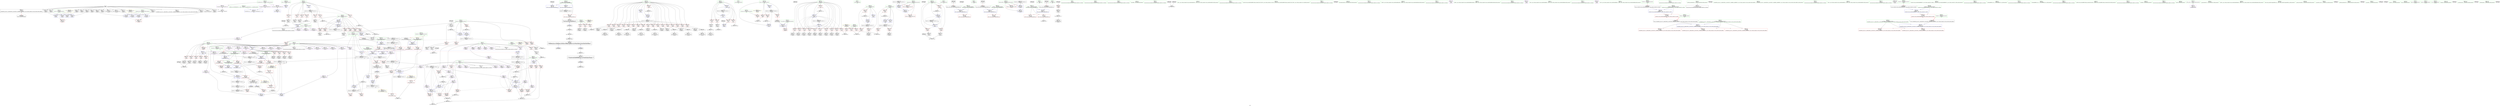 digraph "SVFG" {
	label="SVFG";

	Node0x55f7ba6b0130 [shape=record,color=grey,label="{NodeID: 0\nNullPtr}"];
	Node0x55f7ba6b0130 -> Node0x55f7ba8eabf0[style=solid];
	Node0x55f7ba6b0130 -> Node0x55f7ba8eacf0[style=solid];
	Node0x55f7ba6b0130 -> Node0x55f7ba8eadc0[style=solid];
	Node0x55f7ba6b0130 -> Node0x55f7ba8eae90[style=solid];
	Node0x55f7ba6b0130 -> Node0x55f7ba8eaf60[style=solid];
	Node0x55f7ba6b0130 -> Node0x55f7ba8eb030[style=solid];
	Node0x55f7ba6b0130 -> Node0x55f7ba8eb100[style=solid];
	Node0x55f7ba6b0130 -> Node0x55f7ba8efd10[style=solid];
	Node0x55f7ba6b0130 -> Node0x55f7ba8efda0[style=solid];
	Node0x55f7ba6b0130 -> Node0x55f7ba8efe70[style=solid];
	Node0x55f7ba6b0130 -> Node0x55f7ba8eff40[style=solid];
	Node0x55f7ba6b0130 -> Node0x55f7ba8f0010[style=solid];
	Node0x55f7ba6b0130 -> Node0x55f7ba8f00e0[style=solid];
	Node0x55f7ba6b0130 -> Node0x55f7ba8f01b0[style=solid];
	Node0x55f7ba6b0130 -> Node0x55f7ba8f0280[style=solid];
	Node0x55f7ba6b0130 -> Node0x55f7ba8f0350[style=solid];
	Node0x55f7ba6b0130 -> Node0x55f7ba8f0420[style=solid];
	Node0x55f7ba6b0130 -> Node0x55f7ba8ff7a0[style=solid];
	Node0x55f7ba904a50 [shape=record,color=blue,label="{NodeID: 443\n738\<--145\nretval\<--\nmain\n}"];
	Node0x55f7ba8fa2c0 [shape=record,color=red,label="{NodeID: 277\n294\<--91\n\<--back_pos\n_Z5solvei\n}"];
	Node0x55f7ba8fa2c0 -> Node0x55f7ba910e10[style=solid];
	Node0x55f7ba8eaf60 [shape=record,color=black,label="{NodeID: 111\n224\<--3\n\<--dummyVal\n_Z5solvei\n}"];
	Node0x55f7ba97d930 [shape=record,color=black,label="{NodeID: 886\n280 = PHI(662, )\n}"];
	Node0x55f7ba97d930 -> Node0x55f7ba90f970[style=solid];
	Node0x55f7ba8f4060 [shape=record,color=blue,label="{NodeID: 388\n215\<--206\narrayidx36\<--\n_Z5solvei\n}"];
	Node0x55f7ba8f4060 -> Node0x55f7ba947e40[style=dashed];
	Node0x55f7ba8ef550 [shape=record,color=purple,label="{NodeID: 222\n401\<--18\narrayidx119\<--max_dp\n_Z5solvei\n}"];
	Node0x55f7ba8eb8b0 [shape=record,color=green,label="{NodeID: 56\n101\<--102\ni66\<--i66_field_insensitive\n_Z5solvei\n}"];
	Node0x55f7ba8eb8b0 -> Node0x55f7ba8fa6d0[style=solid];
	Node0x55f7ba8eb8b0 -> Node0x55f7ba8fa7a0[style=solid];
	Node0x55f7ba8eb8b0 -> Node0x55f7ba8fa870[style=solid];
	Node0x55f7ba8eb8b0 -> Node0x55f7ba8fa940[style=solid];
	Node0x55f7ba8eb8b0 -> Node0x55f7ba8faa10[style=solid];
	Node0x55f7ba8eb8b0 -> Node0x55f7ba8faae0[style=solid];
	Node0x55f7ba8eb8b0 -> Node0x55f7ba8fabb0[style=solid];
	Node0x55f7ba8eb8b0 -> Node0x55f7ba8fac80[style=solid];
	Node0x55f7ba8eb8b0 -> Node0x55f7ba8fad50[style=solid];
	Node0x55f7ba8eb8b0 -> Node0x55f7ba8fae20[style=solid];
	Node0x55f7ba8eb8b0 -> Node0x55f7ba8faef0[style=solid];
	Node0x55f7ba8eb8b0 -> Node0x55f7ba8fafc0[style=solid];
	Node0x55f7ba8eb8b0 -> Node0x55f7ba8fb090[style=solid];
	Node0x55f7ba8eb8b0 -> Node0x55f7ba8fb160[style=solid];
	Node0x55f7ba8eb8b0 -> Node0x55f7ba8fb230[style=solid];
	Node0x55f7ba8eb8b0 -> Node0x55f7ba8fb300[style=solid];
	Node0x55f7ba8eb8b0 -> Node0x55f7ba8fb3d0[style=solid];
	Node0x55f7ba8eb8b0 -> Node0x55f7ba8fb4a0[style=solid];
	Node0x55f7ba8eb8b0 -> Node0x55f7ba8f50a0[style=solid];
	Node0x55f7ba8eb8b0 -> Node0x55f7ba8f5c00[style=solid];
	Node0x55f7ba914890 [shape=record,color=grey,label="{NodeID: 665\n169 = cmp(168, 170, )\n}"];
	Node0x55f7ba8fd040 [shape=record,color=red,label="{NodeID: 333\n361\<--360\n\<--arrayidx95\n_Z5solvei\n}"];
	Node0x55f7ba8fd040 -> Node0x55f7ba911290[style=solid];
	Node0x55f7ba8f28d0 [shape=record,color=black,label="{NodeID: 167\n431\<--430\nidxprom135\<--add134\n_Z5solvei\n}"];
	Node0x55f7ba6b01c0 [shape=record,color=green,label="{NodeID: 1\n7\<--1\n__dso_handle\<--dummyObj\nGlob }"];
	Node0x55f7ba904b20 [shape=record,color=blue,label="{NodeID: 444\n742\<--174\ntest_id\<--\nmain\n}"];
	Node0x55f7ba904b20 -> Node0x55f7ba9392b0[style=dashed];
	Node0x55f7ba8fa390 [shape=record,color=red,label="{NodeID: 278\n418\<--91\n\<--back_pos\n_Z5solvei\n}"];
	Node0x55f7ba8fa390 -> Node0x55f7ba8f5650[style=solid];
	Node0x55f7ba8eb030 [shape=record,color=black,label="{NodeID: 112\n225\<--3\n\<--dummyVal\n_Z5solvei\n}"];
	Node0x55f7ba8eb030 -> Node0x55f7ba8f42d0[style=solid];
	Node0x55f7ba97dad0 [shape=record,color=black,label="{NodeID: 887\n568 = PHI()\n}"];
	Node0x55f7ba8f4130 [shape=record,color=blue,label="{NodeID: 389\n75\<--219\nexn.slot\<--\n_Z5solvei\n}"];
	Node0x55f7ba8f4130 -> Node0x55f7ba8f9010[style=dashed];
	Node0x55f7ba8ef620 [shape=record,color=purple,label="{NodeID: 223\n404\<--18\narrayidx121\<--max_dp\n_Z5solvei\n|{<s0>37}}"];
	Node0x55f7ba8ef620:s0 -> Node0x55f7ba97f520[style=solid,color=red];
	Node0x55f7ba8eb980 [shape=record,color=green,label="{NodeID: 57\n103\<--104\nj\<--j_field_insensitive\n_Z5solvei\n}"];
	Node0x55f7ba8eb980 -> Node0x55f7ba8fb570[style=solid];
	Node0x55f7ba8eb980 -> Node0x55f7ba8fb640[style=solid];
	Node0x55f7ba8eb980 -> Node0x55f7ba8fb710[style=solid];
	Node0x55f7ba8eb980 -> Node0x55f7ba8fb7e0[style=solid];
	Node0x55f7ba8eb980 -> Node0x55f7ba8fb8b0[style=solid];
	Node0x55f7ba8eb980 -> Node0x55f7ba8fb980[style=solid];
	Node0x55f7ba8eb980 -> Node0x55f7ba8fba50[style=solid];
	Node0x55f7ba8eb980 -> Node0x55f7ba8fbb20[style=solid];
	Node0x55f7ba8eb980 -> Node0x55f7ba8fbbf0[style=solid];
	Node0x55f7ba8eb980 -> Node0x55f7ba8fbcc0[style=solid];
	Node0x55f7ba8eb980 -> Node0x55f7ba8fbd90[style=solid];
	Node0x55f7ba8eb980 -> Node0x55f7ba8f5170[style=solid];
	Node0x55f7ba8eb980 -> Node0x55f7ba8f5b30[style=solid];
	Node0x55f7ba914a10 [shape=record,color=grey,label="{NodeID: 666\n152 = cmp(148, 149, )\n}"];
	Node0x55f7ba8fd110 [shape=record,color=red,label="{NodeID: 334\n370\<--369\n\<--arrayidx100\n_Z5solvei\n}"];
	Node0x55f7ba8fd110 -> Node0x55f7ba913810[style=solid];
	Node0x55f7ba8f29a0 [shape=record,color=black,label="{NodeID: 168\n434\<--433\nidxprom137\<--\n_Z5solvei\n}"];
	Node0x55f7ba8b0ae0 [shape=record,color=green,label="{NodeID: 2\n22\<--1\n_ZSt3cin\<--dummyObj\nGlob }"];
	Node0x55f7ba904bf0 [shape=record,color=blue,label="{NodeID: 445\n742\<--756\ntest_id\<--inc\nmain\n}"];
	Node0x55f7ba904bf0 -> Node0x55f7ba9392b0[style=dashed];
	Node0x55f7ba8fa460 [shape=record,color=red,label="{NodeID: 279\n289\<--95\ncleanup.is_active58\<--cleanup.cond\n_Z5solvei\n}"];
	Node0x55f7ba8eb100 [shape=record,color=black,label="{NodeID: 113\n227\<--3\n\<--dummyVal\n_Z5solvei\n}"];
	Node0x55f7ba8eb100 -> Node0x55f7ba8f43a0[style=solid];
	Node0x55f7ba97dba0 [shape=record,color=black,label="{NodeID: 888\n572 = PHI()\n}"];
	Node0x55f7ba8f4200 [shape=record,color=blue,label="{NodeID: 390\n77\<--221\nehselector.slot\<--\n_Z5solvei\n}"];
	Node0x55f7ba8f4200 -> Node0x55f7ba8f90e0[style=dashed];
	Node0x55f7ba8ef6f0 [shape=record,color=purple,label="{NodeID: 224\n412\<--18\narrayidx126\<--max_dp\n_Z5solvei\n}"];
	Node0x55f7ba8eba50 [shape=record,color=green,label="{NodeID: 58\n105\<--106\nc73\<--c73_field_insensitive\n_Z5solvei\n}"];
	Node0x55f7ba8eba50 -> Node0x55f7ba8fbe60[style=solid];
	Node0x55f7ba8eba50 -> Node0x55f7ba8fbf30[style=solid];
	Node0x55f7ba8eba50 -> Node0x55f7ba8fc000[style=solid];
	Node0x55f7ba8eba50 -> Node0x55f7ba8f5240[style=solid];
	Node0x55f7ba8eba50 -> Node0x55f7ba8f5a60[style=solid];
	Node0x55f7ba914b90 [shape=record,color=grey,label="{NodeID: 667\n750 = cmp(748, 749, )\n}"];
	Node0x55f7ba8fd1e0 [shape=record,color=red,label="{NodeID: 335\n380\<--379\n\<--arrayidx105\n_Z5solvei\n}"];
	Node0x55f7ba8fd1e0 -> Node0x55f7ba913390[style=solid];
	Node0x55f7ba8f2a70 [shape=record,color=black,label="{NodeID: 169\n441\<--440\nidxprom140\<--\n_Z5solvei\n}"];
	Node0x55f7ba8e7c60 [shape=record,color=green,label="{NodeID: 3\n23\<--1\n_ZSt4cout\<--dummyObj\nGlob }"];
	Node0x55f7ba904cc0 [shape=record,color=blue,label="{NodeID: 446\n766\<--761\n__s1.addr\<--__s1\n_ZNSt11char_traitsIcE7compareEPKcS2_m\n}"];
	Node0x55f7ba904cc0 -> Node0x55f7ba8ff260[style=dashed];
	Node0x55f7ba8fa530 [shape=record,color=red,label="{NodeID: 280\n303\<--95\ncleanup.is_active62\<--cleanup.cond\n_Z5solvei\n}"];
	Node0x55f7ba8efd10 [shape=record,color=black,label="{NodeID: 114\n230\<--3\n\<--dummyVal\n_Z5solvei\n}"];
	Node0x55f7ba97dc70 [shape=record,color=black,label="{NodeID: 889\n576 = PHI()\n}"];
	Node0x55f7ba8f42d0 [shape=record,color=blue,label="{NodeID: 391\n75\<--225\nexn.slot\<--\n_Z5solvei\n}"];
	Node0x55f7ba8f42d0 -> Node0x55f7ba8f9010[style=dashed];
	Node0x55f7ba8ef7c0 [shape=record,color=purple,label="{NodeID: 225\n415\<--18\narrayidx128\<--max_dp\n_Z5solvei\n}"];
	Node0x55f7ba8ef7c0 -> Node0x55f7ba8f5580[style=solid];
	Node0x55f7ba8ebb20 [shape=record,color=green,label="{NodeID: 59\n107\<--108\nnp\<--np_field_insensitive\n_Z5solvei\n}"];
	Node0x55f7ba8ebb20 -> Node0x55f7ba8fc0d0[style=solid];
	Node0x55f7ba8ebb20 -> Node0x55f7ba8fc1a0[style=solid];
	Node0x55f7ba8ebb20 -> Node0x55f7ba8fc270[style=solid];
	Node0x55f7ba8ebb20 -> Node0x55f7ba8fc340[style=solid];
	Node0x55f7ba8ebb20 -> Node0x55f7ba8fc410[style=solid];
	Node0x55f7ba8ebb20 -> Node0x55f7ba8fc4e0[style=solid];
	Node0x55f7ba8ebb20 -> Node0x55f7ba8fc5b0[style=solid];
	Node0x55f7ba8ebb20 -> Node0x55f7ba8fc680[style=solid];
	Node0x55f7ba8ebb20 -> Node0x55f7ba8fc750[style=solid];
	Node0x55f7ba8ebb20 -> Node0x55f7ba8f5310[style=solid];
	Node0x55f7ba8ebb20 -> Node0x55f7ba8f5650[style=solid];
	Node0x55f7ba914d10 [shape=record,color=grey,label="{NodeID: 668\n327 = cmp(325, 326, )\n}"];
	Node0x55f7ba8fd2b0 [shape=record,color=red,label="{NodeID: 336\n389\<--388\n\<--arrayidx111\n_Z5solvei\n}"];
	Node0x55f7ba8fd2b0 -> Node0x55f7ba912490[style=solid];
	Node0x55f7ba8f2b40 [shape=record,color=black,label="{NodeID: 170\n444\<--443\nidxprom142\<--\n_Z5solvei\n}"];
	Node0x55f7ba8e7cf0 [shape=record,color=green,label="{NodeID: 4\n24\<--1\n.str\<--dummyObj\nGlob }"];
	Node0x55f7ba902790 [shape=record,color=yellow,style=double,label="{NodeID: 779\n38V_1 = ENCHI(MR_38V_0)\npts\{112 \}\nFun[_ZSt3maxIdERKT_S2_S2_]}"];
	Node0x55f7ba902790 -> Node0x55f7ba8fecb0[style=dashed];
	Node0x55f7ba904d90 [shape=record,color=blue,label="{NodeID: 447\n768\<--762\n__s2.addr\<--__s2\n_ZNSt11char_traitsIcE7compareEPKcS2_m\n}"];
	Node0x55f7ba904d90 -> Node0x55f7ba8ff330[style=dashed];
	Node0x55f7ba8fa600 [shape=record,color=red,label="{NodeID: 281\n285\<--99\ncleanup.is_active\<--cleanup.cond56\n_Z5solvei\n}"];
	Node0x55f7ba8efda0 [shape=record,color=black,label="{NodeID: 115\n231\<--3\n\<--dummyVal\n_Z5solvei\n}"];
	Node0x55f7ba8efda0 -> Node0x55f7ba8f4470[style=solid];
	Node0x55f7ba97dd40 [shape=record,color=black,label="{NodeID: 890\n579 = PHI()\n}"];
	Node0x55f7ba8f43a0 [shape=record,color=blue,label="{NodeID: 392\n77\<--227\nehselector.slot\<--\n_Z5solvei\n}"];
	Node0x55f7ba8f43a0 -> Node0x55f7ba8f90e0[style=dashed];
	Node0x55f7ba8ef890 [shape=record,color=purple,label="{NodeID: 226\n469\<--18\narrayidx158\<--max_dp\n_Z5solvei\n}"];
	Node0x55f7ba8ebbf0 [shape=record,color=green,label="{NodeID: 60\n109\<--110\nref.tmp168\<--ref.tmp168_field_insensitive\n_Z5solvei\n|{|<s1>38}}"];
	Node0x55f7ba8ebbf0 -> Node0x55f7ba8f58c0[style=solid];
	Node0x55f7ba8ebbf0:s1 -> Node0x55f7ba97f520[style=solid,color=red];
	Node0x55f7ba914e90 [shape=record,color=grey,label="{NodeID: 669\n321 = cmp(319, 320, )\n}"];
	Node0x55f7ba8fd380 [shape=record,color=red,label="{NodeID: 337\n408\<--405\n\<--call123\n_Z5solvei\n}"];
	Node0x55f7ba8fd380 -> Node0x55f7ba8f5580[style=solid];
	Node0x55f7ba8f2c10 [shape=record,color=black,label="{NodeID: 171\n448\<--447\nidxprom144\<--\n_Z5solvei\n}"];
	Node0x55f7ba8e7d80 [shape=record,color=green,label="{NodeID: 5\n26\<--1\n.str.1\<--dummyObj\nGlob }"];
	Node0x55f7ba9028a0 [shape=record,color=yellow,style=double,label="{NodeID: 780\n42V_1 = ENCHI(MR_42V_0)\npts\{116 \}\nFun[_ZSt3maxIdERKT_S2_S2_]}"];
	Node0x55f7ba9028a0 -> Node0x55f7ba8fed80[style=dashed];
	Node0x55f7ba90f3d0 [shape=record,color=black,label="{NodeID: 614\n652 = PHI(141, 650, )\n}"];
	Node0x55f7ba90f3d0 -> Node0x55f7ba8f39e0[style=solid];
	Node0x55f7ba904e60 [shape=record,color=blue,label="{NodeID: 448\n770\<--763\n__n.addr\<--__n\n_ZNSt11char_traitsIcE7compareEPKcS2_m\n}"];
	Node0x55f7ba904e60 -> Node0x55f7ba8ff400[style=dashed];
	Node0x55f7ba904e60 -> Node0x55f7ba8ff4d0[style=dashed];
	Node0x55f7ba8fa6d0 [shape=record,color=red,label="{NodeID: 282\n319\<--101\n\<--i66\n_Z5solvei\n}"];
	Node0x55f7ba8fa6d0 -> Node0x55f7ba914e90[style=solid];
	Node0x55f7ba8efe70 [shape=record,color=black,label="{NodeID: 116\n233\<--3\n\<--dummyVal\n_Z5solvei\n}"];
	Node0x55f7ba8efe70 -> Node0x55f7ba8f4540[style=solid];
	Node0x55f7ba97de10 [shape=record,color=black,label="{NodeID: 891\n646 = PHI(760, )\n}"];
	Node0x55f7ba97de10 -> Node0x55f7ba913e10[style=solid];
	Node0x55f7ba8f4470 [shape=record,color=blue,label="{NodeID: 393\n75\<--231\nexn.slot\<--\n_Z5solvei\n}"];
	Node0x55f7ba8f4470 -> Node0x55f7ba8f9010[style=dashed];
	Node0x55f7ba8ef960 [shape=record,color=purple,label="{NodeID: 227\n472\<--18\narrayidx160\<--max_dp\n_Z5solvei\n}"];
	Node0x55f7ba8ef960 -> Node0x55f7ba8fd860[style=solid];
	Node0x55f7ba8ebcc0 [shape=record,color=green,label="{NodeID: 61\n111\<--112\nanswer\<--answer_field_insensitive\n_Z5solvei\n|{|<s5>39}}"];
	Node0x55f7ba8ebcc0 -> Node0x55f7ba8fc820[style=solid];
	Node0x55f7ba8ebcc0 -> Node0x55f7ba8fc8f0[style=solid];
	Node0x55f7ba8ebcc0 -> Node0x55f7ba903a50[style=solid];
	Node0x55f7ba8ebcc0 -> Node0x55f7ba903c80[style=solid];
	Node0x55f7ba8ebcc0 -> Node0x55f7ba903ef0[style=solid];
	Node0x55f7ba8ebcc0:s5 -> Node0x55f7ba97efe0[style=solid,color=red];
	Node0x55f7ba915010 [shape=record,color=grey,label="{NodeID: 670\n550 = cmp(548, 549, )\n}"];
	Node0x55f7ba8fd450 [shape=record,color=red,label="{NodeID: 338\n427\<--426\n\<--arrayidx132\n_Z5solvei\n}"];
	Node0x55f7ba8fd450 -> Node0x55f7ba912d90[style=solid];
	Node0x55f7ba8f2ce0 [shape=record,color=black,label="{NodeID: 172\n451\<--450\nidxprom146\<--\n_Z5solvei\n}"];
	Node0x55f7ba8e7e10 [shape=record,color=green,label="{NodeID: 6\n28\<--1\n.str.2\<--dummyObj\nGlob }"];
	Node0x55f7ba90f970 [shape=record,color=black,label="{NodeID: 615\n284 = PHI(141, 280, )\n}"];
	Node0x55f7ba904f30 [shape=record,color=blue,label="{NodeID: 449\n764\<--145\nretval\<--\n_ZNSt11char_traitsIcE7compareEPKcS2_m\n}"];
	Node0x55f7ba904f30 -> Node0x55f7ba948840[style=dashed];
	Node0x55f7ba8fa7a0 [shape=record,color=red,label="{NodeID: 283\n355\<--101\n\<--i66\n_Z5solvei\n}"];
	Node0x55f7ba8fa7a0 -> Node0x55f7ba8f1bd0[style=solid];
	Node0x55f7ba8eff40 [shape=record,color=black,label="{NodeID: 117\n298\<--3\n\<--dummyVal\n_Z5solvei\n}"];
	Node0x55f7ba97e010 [shape=record,color=black,label="{NodeID: 892\n341 = PHI()\n}"];
	Node0x55f7ba97e010 -> Node0x55f7ba8fcea0[style=solid];
	Node0x55f7ba8f4540 [shape=record,color=blue,label="{NodeID: 394\n77\<--233\nehselector.slot\<--\n_Z5solvei\n}"];
	Node0x55f7ba8f4540 -> Node0x55f7ba8f90e0[style=dashed];
	Node0x55f7ba8efa30 [shape=record,color=purple,label="{NodeID: 228\n479\<--18\narrayidx165\<--max_dp\n_Z5solvei\n}"];
	Node0x55f7ba8ebd90 [shape=record,color=green,label="{NodeID: 62\n113\<--114\ni192\<--i192_field_insensitive\n_Z5solvei\n}"];
	Node0x55f7ba8ebd90 -> Node0x55f7ba8fc9c0[style=solid];
	Node0x55f7ba8ebd90 -> Node0x55f7ba8fca90[style=solid];
	Node0x55f7ba8ebd90 -> Node0x55f7ba8fcb60[style=solid];
	Node0x55f7ba8ebd90 -> Node0x55f7ba903ae0[style=solid];
	Node0x55f7ba8ebd90 -> Node0x55f7ba903d50[style=solid];
	Node0x55f7ba915190 [shape=record,color=grey,label="{NodeID: 671\n716 = cmp(713, 715, )\n}"];
	Node0x55f7ba8fd520 [shape=record,color=red,label="{NodeID: 339\n436\<--435\n\<--arrayidx138\n_Z5solvei\n}"];
	Node0x55f7ba8fd520 -> Node0x55f7ba910b10[style=solid];
	Node0x55f7ba8f2db0 [shape=record,color=black,label="{NodeID: 173\n459\<--458\nidxprom152\<--add151\n_Z5solvei\n}"];
	Node0x55f7ba8e7ea0 [shape=record,color=green,label="{NodeID: 7\n31\<--1\n\<--dummyObj\nCan only get source location for instruction, argument, global var or function.}"];
	Node0x55f7ba90ff10 [shape=record,color=grey,label="{NodeID: 616\n456 = Binary(439, 455, )\n}"];
	Node0x55f7ba90ff10 -> Node0x55f7ba912910[style=solid];
	Node0x55f7ba905000 [shape=record,color=blue,label="{NodeID: 450\n764\<--783\nretval\<--call\n_ZNSt11char_traitsIcE7compareEPKcS2_m\n}"];
	Node0x55f7ba905000 -> Node0x55f7ba948840[style=dashed];
	Node0x55f7ba8fa870 [shape=record,color=red,label="{NodeID: 284\n363\<--101\n\<--i66\n_Z5solvei\n}"];
	Node0x55f7ba8fa870 -> Node0x55f7ba913990[style=solid];
	Node0x55f7ba8f0010 [shape=record,color=black,label="{NodeID: 118\n299\<--3\n\<--dummyVal\n_Z5solvei\n}"];
	Node0x55f7ba8f0010 -> Node0x55f7ba8f4d60[style=solid];
	Node0x55f7ba97e0e0 [shape=record,color=black,label="{NodeID: 893\n351 = PHI()\n}"];
	Node0x55f7ba97e0e0 -> Node0x55f7ba914590[style=solid];
	Node0x55f7ba93c540 [shape=record,color=black,label="{NodeID: 727\nMR_52V_5 = PHI(MR_52V_7, MR_52V_4, )\npts\{210000 \}\n|{|<s8>37|<s9>38}}"];
	Node0x55f7ba93c540 -> Node0x55f7ba8fd380[style=dashed];
	Node0x55f7ba93c540 -> Node0x55f7ba8fd860[style=dashed];
	Node0x55f7ba93c540 -> Node0x55f7ba8fd930[style=dashed];
	Node0x55f7ba93c540 -> Node0x55f7ba8fda00[style=dashed];
	Node0x55f7ba93c540 -> Node0x55f7ba8f5580[style=dashed];
	Node0x55f7ba93c540 -> Node0x55f7ba8f5990[style=dashed];
	Node0x55f7ba93c540 -> Node0x55f7ba92f9a0[style=dashed];
	Node0x55f7ba93c540 -> Node0x55f7ba93c540[style=dashed];
	Node0x55f7ba93c540:s8 -> Node0x55f7ba902fd0[style=dashed,color=red];
	Node0x55f7ba93c540:s9 -> Node0x55f7ba902fd0[style=dashed,color=red];
	Node0x55f7ba8f4610 [shape=record,color=blue,label="{NodeID: 395\n85\<--239\nlength\<--dec\n_Z5solvei\n}"];
	Node0x55f7ba8f4610 -> Node0x55f7ba8f9aa0[style=dashed];
	Node0x55f7ba8f4610 -> Node0x55f7ba8f9b70[style=dashed];
	Node0x55f7ba8f4610 -> Node0x55f7ba8f9c40[style=dashed];
	Node0x55f7ba8f4610 -> Node0x55f7ba8f9d10[style=dashed];
	Node0x55f7ba8f4610 -> Node0x55f7ba8f9de0[style=dashed];
	Node0x55f7ba8f4610 -> Node0x55f7ba8f9eb0[style=dashed];
	Node0x55f7ba8f4610 -> Node0x55f7ba8f3ec0[style=dashed];
	Node0x55f7ba8f4610 -> Node0x55f7ba8f4610[style=dashed];
	Node0x55f7ba8f4610 -> Node0x55f7ba9388b0[style=dashed];
	Node0x55f7ba8efb00 [shape=record,color=purple,label="{NodeID: 229\n482\<--18\narrayidx167\<--max_dp\n_Z5solvei\n|{<s0>38}}"];
	Node0x55f7ba8efb00:s0 -> Node0x55f7ba97f310[style=solid,color=red];
	Node0x55f7ba8ebe60 [shape=record,color=green,label="{NodeID: 63\n115\<--116\nref.tmp196\<--ref.tmp196_field_insensitive\n_Z5solvei\n|{|<s1>39}}"];
	Node0x55f7ba8ebe60 -> Node0x55f7ba903bb0[style=solid];
	Node0x55f7ba8ebe60:s1 -> Node0x55f7ba97f0f0[style=solid,color=red];
	Node0x55f7ba915310 [shape=record,color=grey,label="{NodeID: 672\n263 = cmp(262, 145, )\n}"];
	Node0x55f7ba8fd5f0 [shape=record,color=red,label="{NodeID: 340\n446\<--445\n\<--arrayidx143\n_Z5solvei\n}"];
	Node0x55f7ba8fd5f0 -> Node0x55f7ba910210[style=solid];
	Node0x55f7ba8f2e80 [shape=record,color=black,label="{NodeID: 174\n462\<--461\nidxprom154\<--\n_Z5solvei\n}"];
	Node0x55f7ba8e7f30 [shape=record,color=green,label="{NodeID: 8\n128\<--1\n\<--dummyObj\nCan only get source location for instruction, argument, global var or function.}"];
	Node0x55f7ba910090 [shape=record,color=grey,label="{NodeID: 617\n511 = Binary(510, 174, )\n}"];
	Node0x55f7ba910090 -> Node0x55f7ba8f5b30[style=solid];
	Node0x55f7ba8fa940 [shape=record,color=red,label="{NodeID: 285\n374\<--101\n\<--i66\n_Z5solvei\n}"];
	Node0x55f7ba8fa940 -> Node0x55f7ba8f1f10[style=solid];
	Node0x55f7ba8f00e0 [shape=record,color=black,label="{NodeID: 119\n301\<--3\n\<--dummyVal\n_Z5solvei\n}"];
	Node0x55f7ba8f00e0 -> Node0x55f7ba8f4e30[style=solid];
	Node0x55f7ba97e1b0 [shape=record,color=black,label="{NodeID: 894\n492 = PHI(676, )\n}"];
	Node0x55f7ba97e1b0 -> Node0x55f7ba8fda00[style=solid];
	Node0x55f7ba8f46e0 [shape=record,color=blue,label="{NodeID: 396\n83\<--245\nc\<--inc\n_Z5solvei\n}"];
	Node0x55f7ba8f46e0 -> Node0x55f7ba8f9760[style=dashed];
	Node0x55f7ba8f46e0 -> Node0x55f7ba8f9830[style=dashed];
	Node0x55f7ba8f46e0 -> Node0x55f7ba8f9900[style=dashed];
	Node0x55f7ba8f46e0 -> Node0x55f7ba8f99d0[style=dashed];
	Node0x55f7ba8f46e0 -> Node0x55f7ba8f46e0[style=dashed];
	Node0x55f7ba8f46e0 -> Node0x55f7ba9383b0[style=dashed];
	Node0x55f7ba8efbd0 [shape=record,color=purple,label="{NodeID: 230\n485\<--18\narrayidx170\<--max_dp\n_Z5solvei\n}"];
	Node0x55f7ba8ebf30 [shape=record,color=green,label="{NodeID: 64\n117\<--118\ni207\<--i207_field_insensitive\n_Z5solvei\n}"];
	Node0x55f7ba8ebf30 -> Node0x55f7ba8fcc30[style=solid];
	Node0x55f7ba8ebf30 -> Node0x55f7ba8fcd00[style=solid];
	Node0x55f7ba8ebf30 -> Node0x55f7ba8fcdd0[style=solid];
	Node0x55f7ba8ebf30 -> Node0x55f7ba903e20[style=solid];
	Node0x55f7ba8ebf30 -> Node0x55f7ba903fc0[style=solid];
	Node0x55f7ba8fd6c0 [shape=record,color=red,label="{NodeID: 341\n453\<--452\n\<--arrayidx147\n_Z5solvei\n}"];
	Node0x55f7ba8fd6c0 -> Node0x55f7ba910390[style=solid];
	Node0x55f7ba8f2f50 [shape=record,color=black,label="{NodeID: 175\n468\<--467\nidxprom157\<--\n_Z5solvei\n}"];
	Node0x55f7ba8e7fc0 [shape=record,color=green,label="{NodeID: 9\n139\<--1\n\<--dummyObj\nCan only get source location for instruction, argument, global var or function.}"];
	Node0x55f7ba902c20 [shape=record,color=yellow,style=double,label="{NodeID: 784\n36V_1 = ENCHI(MR_36V_0)\npts\{110 \}\nFun[_ZSt3maxIiERKT_S2_S2_]}"];
	Node0x55f7ba902c20 -> Node0x55f7ba8fe7d0[style=dashed];
	Node0x55f7ba910210 [shape=record,color=grey,label="{NodeID: 618\n455 = Binary(446, 454, )\n}"];
	Node0x55f7ba910210 -> Node0x55f7ba90ff10[style=solid];
	Node0x55f7ba8faa10 [shape=record,color=red,label="{NodeID: 286\n382\<--101\n\<--i66\n_Z5solvei\n}"];
	Node0x55f7ba8faa10 -> Node0x55f7ba913210[style=solid];
	Node0x55f7ba8f01b0 [shape=record,color=black,label="{NodeID: 120\n590\<--3\nlpad.val\<--dummyVal\n_Z5solvei\n}"];
	Node0x55f7ba97e350 [shape=record,color=black,label="{NodeID: 895\n536 = PHI(701, )\n}"];
	Node0x55f7ba97e350 -> Node0x55f7ba8fdba0[style=solid];
	Node0x55f7ba8f47b0 [shape=record,color=blue,label="{NodeID: 397\n79\<--252\ni\<--inc40\n_Z5solvei\n}"];
	Node0x55f7ba8f47b0 -> Node0x55f7ba937eb0[style=dashed];
	Node0x55f7ba8f7d40 [shape=record,color=purple,label="{NodeID: 231\n488\<--18\narrayidx172\<--max_dp\n_Z5solvei\n}"];
	Node0x55f7ba8f7d40 -> Node0x55f7ba8fd930[style=solid];
	Node0x55f7ba8ec000 [shape=record,color=green,label="{NodeID: 65\n121\<--122\n_ZNSirsERi\<--_ZNSirsERi_field_insensitive\n}"];
	Node0x55f7ba92b3a0 [shape=record,color=black,label="{NodeID: 674\nMR_36V_5 = PHI(MR_36V_7, MR_36V_4, )\npts\{110 \}\n}"];
	Node0x55f7ba92b3a0 -> Node0x55f7ba8fd380[style=dashed];
	Node0x55f7ba92b3a0 -> Node0x55f7ba8f58c0[style=dashed];
	Node0x55f7ba92b3a0 -> Node0x55f7ba92b3a0[style=dashed];
	Node0x55f7ba92b3a0 -> Node0x55f7ba93d940[style=dashed];
	Node0x55f7ba8fd790 [shape=record,color=red,label="{NodeID: 342\n464\<--463\n\<--arrayidx155\n_Z5solvei\n}"];
	Node0x55f7ba8fd790 -> Node0x55f7ba912910[style=solid];
	Node0x55f7ba8f3020 [shape=record,color=black,label="{NodeID: 176\n471\<--470\nidxprom159\<--\n_Z5solvei\n}"];
	Node0x55f7ba8e8050 [shape=record,color=green,label="{NodeID: 10\n140\<--1\n\<--dummyObj\nCan only get source location for instruction, argument, global var or function.}"];
	Node0x55f7ba910390 [shape=record,color=grey,label="{NodeID: 619\n454 = Binary(128, 453, )\n}"];
	Node0x55f7ba910390 -> Node0x55f7ba910210[style=solid];
	Node0x55f7ba8faae0 [shape=record,color=red,label="{NodeID: 287\n392\<--101\n\<--i66\n_Z5solvei\n}"];
	Node0x55f7ba8faae0 -> Node0x55f7ba912010[style=solid];
	Node0x55f7ba8f0280 [shape=record,color=black,label="{NodeID: 121\n591\<--3\nlpad.val229\<--dummyVal\n_Z5solvei\n}"];
	Node0x55f7ba97e490 [shape=record,color=black,label="{NodeID: 896\n633 = PHI()\n}"];
	Node0x55f7ba97e490 -> Node0x55f7ba914410[style=solid];
	Node0x55f7ba93d440 [shape=record,color=black,label="{NodeID: 730\nMR_34V_3 = PHI(MR_34V_4, MR_34V_2, )\npts\{108 \}\n}"];
	Node0x55f7ba93d440 -> Node0x55f7ba8f5310[style=dashed];
	Node0x55f7ba93d440 -> Node0x55f7ba92e5a0[style=dashed];
	Node0x55f7ba93d440 -> Node0x55f7ba93d440[style=dashed];
	Node0x55f7ba8f4880 [shape=record,color=blue,label="{NodeID: 398\n91\<--259\nback_pos\<--sub44\n_Z5solvei\n}"];
	Node0x55f7ba8f4880 -> Node0x55f7ba92c7a0[style=dashed];
	Node0x55f7ba8f7dd0 [shape=record,color=purple,label="{NodeID: 232\n497\<--18\narrayidx178\<--max_dp\n_Z5solvei\n}"];
	Node0x55f7ba8ec100 [shape=record,color=green,label="{NodeID: 66\n131\<--132\n_ZNSt7__cxx1112basic_stringIcSt11char_traitsIcESaIcEEC1Ev\<--_ZNSt7__cxx1112basic_stringIcSt11char_traitsIcESaIcEEC1Ev_field_insensitive\n}"];
	Node0x55f7ba8fd860 [shape=record,color=red,label="{NodeID: 343\n473\<--472\n\<--arrayidx160\n_Z5solvei\n}"];
	Node0x55f7ba8fd860 -> Node0x55f7ba914110[style=solid];
	Node0x55f7ba8f30f0 [shape=record,color=black,label="{NodeID: 177\n478\<--477\nidxprom164\<--add163\n_Z5solvei\n}"];
	Node0x55f7ba8e80e0 [shape=record,color=green,label="{NodeID: 11\n141\<--1\n\<--dummyObj\nCan only get source location for instruction, argument, global var or function.}"];
	Node0x55f7ba910510 [shape=record,color=grey,label="{NodeID: 620\n516 = Binary(515, 174, )\n}"];
	Node0x55f7ba910510 -> Node0x55f7ba8f5c00[style=solid];
	Node0x55f7ba8fabb0 [shape=record,color=red,label="{NodeID: 288\n399\<--101\n\<--i66\n_Z5solvei\n}"];
	Node0x55f7ba8fabb0 -> Node0x55f7ba8f23f0[style=solid];
	Node0x55f7ba8f0350 [shape=record,color=black,label="{NodeID: 122\n654\<--3\n\<--dummyVal\n_ZSteqIcEN9__gnu_cxx11__enable_ifIXsr9__is_charIT_EE7__valueEbE6__typeERKNSt7__cxx1112basic_stringIS2_St11char_traitsIS2_ESaIS2_EEESC_\n}"];
	Node0x55f7ba97e560 [shape=record,color=black,label="{NodeID: 897\n635 = PHI()\n}"];
	Node0x55f7ba97e560 -> Node0x55f7ba914410[style=solid];
	Node0x55f7ba93d940 [shape=record,color=black,label="{NodeID: 731\nMR_36V_3 = PHI(MR_36V_4, MR_36V_2, )\npts\{110 \}\n}"];
	Node0x55f7ba93d940 -> Node0x55f7ba8fd380[style=dashed];
	Node0x55f7ba93d940 -> Node0x55f7ba8f58c0[style=dashed];
	Node0x55f7ba93d940 -> Node0x55f7ba92b3a0[style=dashed];
	Node0x55f7ba93d940 -> Node0x55f7ba92eaa0[style=dashed];
	Node0x55f7ba93d940 -> Node0x55f7ba93d940[style=dashed];
	Node0x55f7ba8f4950 [shape=record,color=blue,label="{NodeID: 399\n95\<--141\ncleanup.cond\<--\n_Z5solvei\n}"];
	Node0x55f7ba8f4950 -> Node0x55f7ba8f4af0[style=dashed];
	Node0x55f7ba8f4950 -> Node0x55f7ba93ed40[style=dashed];
	Node0x55f7ba8f7ea0 [shape=record,color=purple,label="{NodeID: 233\n500\<--18\narrayidx180\<--max_dp\n_Z5solvei\n}"];
	Node0x55f7ba8f7ea0 -> Node0x55f7ba8f5990[style=solid];
	Node0x55f7ba8ec200 [shape=record,color=green,label="{NodeID: 67\n135\<--136\n_ZStrsIcSt11char_traitsIcESaIcEERSt13basic_istreamIT_T0_ES7_RNSt7__cxx1112basic_stringIS4_S5_T1_EE\<--_ZStrsIcSt11char_traitsIcESaIcEERSt13basic_istreamIT_T0_ES7_RNSt7__cxx1112basic_stringIS4_S5_T1_EE_field_insensitive\n}"];
	Node0x55f7ba8fd930 [shape=record,color=red,label="{NodeID: 344\n489\<--488\n\<--arrayidx172\n_Z5solvei\n}"];
	Node0x55f7ba8fd930 -> Node0x55f7ba911890[style=solid];
	Node0x55f7ba8f31c0 [shape=record,color=black,label="{NodeID: 178\n481\<--480\nidxprom166\<--\n_Z5solvei\n}"];
	Node0x55f7ba8e8170 [shape=record,color=green,label="{NodeID: 12\n145\<--1\n\<--dummyObj\nCan only get source location for instruction, argument, global var or function.}"];
	Node0x55f7ba910690 [shape=record,color=grey,label="{NodeID: 621\n560 = Binary(559, 558, )\n}"];
	Node0x55f7ba910690 -> Node0x55f7ba903ef0[style=solid];
	Node0x55f7ba8fac80 [shape=record,color=red,label="{NodeID: 289\n409\<--101\n\<--i66\n_Z5solvei\n}"];
	Node0x55f7ba8fac80 -> Node0x55f7ba913510[style=solid];
	Node0x55f7ba8f0420 [shape=record,color=black,label="{NodeID: 123\n655\<--3\n\<--dummyVal\n_ZSteqIcEN9__gnu_cxx11__enable_ifIXsr9__is_charIT_EE7__valueEbE6__typeERKNSt7__cxx1112basic_stringIS2_St11char_traitsIS2_ESaIS2_EEESC_\n|{<s0>54}}"];
	Node0x55f7ba8f0420:s0 -> Node0x55f7ba97f200[style=solid,color=red];
	Node0x55f7ba97e630 [shape=record,color=black,label="{NodeID: 898\n794 = PHI()\n}"];
	Node0x55f7ba93de40 [shape=record,color=black,label="{NodeID: 732\nMR_46V_4 = PHI(MR_46V_5, MR_46V_3, )\npts\{110000 \}\n}"];
	Node0x55f7ba93de40 -> Node0x55f7ba8fd040[style=dashed];
	Node0x55f7ba93de40 -> Node0x55f7ba8fd110[style=dashed];
	Node0x55f7ba93de40 -> Node0x55f7ba8fd450[style=dashed];
	Node0x55f7ba93de40 -> Node0x55f7ba8fd520[style=dashed];
	Node0x55f7ba93de40 -> Node0x55f7ba8f53e0[style=dashed];
	Node0x55f7ba93de40 -> Node0x55f7ba8f5720[style=dashed];
	Node0x55f7ba93de40 -> Node0x55f7ba92efa0[style=dashed];
	Node0x55f7ba93de40 -> Node0x55f7ba93de40[style=dashed];
	Node0x55f7ba8f4a20 [shape=record,color=blue,label="{NodeID: 400\n99\<--141\ncleanup.cond56\<--\n_Z5solvei\n}"];
	Node0x55f7ba8f4a20 -> Node0x55f7ba8f4bc0[style=dashed];
	Node0x55f7ba8f4a20 -> Node0x55f7ba93f240[style=dashed];
	Node0x55f7ba8f7f70 [shape=record,color=purple,label="{NodeID: 234\n529\<--18\narrayidx198\<--max_dp\n_Z5solvei\n}"];
	Node0x55f7ba8ec300 [shape=record,color=green,label="{NodeID: 68\n142\<--143\nllvm.memset.p0i8.i64\<--llvm.memset.p0i8.i64_field_insensitive\n}"];
	Node0x55f7ba8fda00 [shape=record,color=red,label="{NodeID: 345\n493\<--492\n\<--call175\n_Z5solvei\n}"];
	Node0x55f7ba8fda00 -> Node0x55f7ba8f5990[style=solid];
	Node0x55f7ba8f3290 [shape=record,color=black,label="{NodeID: 179\n484\<--483\nidxprom169\<--\n_Z5solvei\n}"];
	Node0x55f7ba8e8200 [shape=record,color=green,label="{NodeID: 13\n157\<--1\n\<--dummyObj\nCan only get source location for instruction, argument, global var or function.}"];
	Node0x55f7ba902fd0 [shape=record,color=yellow,style=double,label="{NodeID: 788\n52V_1 = ENCHI(MR_52V_0)\npts\{210000 \}\nFun[_ZSt3maxIiERKT_S2_S2_]}"];
	Node0x55f7ba902fd0 -> Node0x55f7ba8fe700[style=dashed];
	Node0x55f7ba902fd0 -> Node0x55f7ba8fe7d0[style=dashed];
	Node0x55f7ba910810 [shape=record,color=grey,label="{NodeID: 622\n674 = Binary(673, 271, )\n}"];
	Node0x55f7ba910810 -> Node0x55f7ba8f3ab0[style=solid];
	Node0x55f7ba8fad50 [shape=record,color=red,label="{NodeID: 290\n421\<--101\n\<--i66\n_Z5solvei\n}"];
	Node0x55f7ba8fad50 -> Node0x55f7ba8f2730[style=solid];
	Node0x55f7ba8f04f0 [shape=record,color=black,label="{NodeID: 124\n10\<--8\n\<--pr\nCan only get source location for instruction, argument, global var or function.}"];
	Node0x55f7ba97e700 [shape=record,color=black,label="{NodeID: 899\n639 = PHI()\n|{<s0>53}}"];
	Node0x55f7ba97e700:s0 -> Node0x55f7ba97f6a0[style=solid,color=red];
	Node0x55f7ba93e340 [shape=record,color=black,label="{NodeID: 733\nMR_48V_3 = PHI(MR_48V_4, MR_48V_2, )\npts\{140000 \}\n}"];
	Node0x55f7ba93e340 -> Node0x55f7ba8fd1e0[style=dashed];
	Node0x55f7ba93e340 -> Node0x55f7ba8fd2b0[style=dashed];
	Node0x55f7ba93e340 -> Node0x55f7ba8fd5f0[style=dashed];
	Node0x55f7ba93e340 -> Node0x55f7ba8fd790[style=dashed];
	Node0x55f7ba93e340 -> Node0x55f7ba8f54b0[style=dashed];
	Node0x55f7ba93e340 -> Node0x55f7ba8f57f0[style=dashed];
	Node0x55f7ba93e340 -> Node0x55f7ba92f4a0[style=dashed];
	Node0x55f7ba93e340 -> Node0x55f7ba93e340[style=dashed];
	Node0x55f7ba8f4af0 [shape=record,color=blue,label="{NodeID: 401\n95\<--271\ncleanup.cond\<--\n_Z5solvei\n}"];
	Node0x55f7ba8f4af0 -> Node0x55f7ba8fa530[style=dashed];
	Node0x55f7ba8f4af0 -> Node0x55f7ba93ed40[style=dashed];
	Node0x55f7ba8f8040 [shape=record,color=purple,label="{NodeID: 235\n532\<--18\narrayidx200\<--max_dp\n_Z5solvei\n}"];
	Node0x55f7ba8f8040 -> Node0x55f7ba8fdad0[style=solid];
	Node0x55f7ba8ec400 [shape=record,color=green,label="{NodeID: 69\n150\<--151\n_ZNKSt7__cxx1112basic_stringIcSt11char_traitsIcESaIcEE4sizeEv\<--_ZNKSt7__cxx1112basic_stringIcSt11char_traitsIcESaIcEE4sizeEv_field_insensitive\n}"];
	Node0x55f7ba92c7a0 [shape=record,color=black,label="{NodeID: 678\nMR_22V_3 = PHI(MR_22V_4, MR_22V_2, )\npts\{92 \}\n}"];
	Node0x55f7ba92c7a0 -> Node0x55f7ba8f9f80[style=dashed];
	Node0x55f7ba92c7a0 -> Node0x55f7ba8fa050[style=dashed];
	Node0x55f7ba92c7a0 -> Node0x55f7ba8fa120[style=dashed];
	Node0x55f7ba92c7a0 -> Node0x55f7ba8fa1f0[style=dashed];
	Node0x55f7ba92c7a0 -> Node0x55f7ba8fa2c0[style=dashed];
	Node0x55f7ba92c7a0 -> Node0x55f7ba8fa390[style=dashed];
	Node0x55f7ba92c7a0 -> Node0x55f7ba8f4c90[style=dashed];
	Node0x55f7ba8fdad0 [shape=record,color=red,label="{NodeID: 346\n533\<--532\n\<--arrayidx200\n_Z5solvei\n}"];
	Node0x55f7ba8fdad0 -> Node0x55f7ba8f3770[style=solid];
	Node0x55f7ba8f3360 [shape=record,color=black,label="{NodeID: 180\n487\<--486\nidxprom171\<--\n_Z5solvei\n}"];
	Node0x55f7ba8e8290 [shape=record,color=green,label="{NodeID: 14\n161\<--1\n\<--dummyObj\nCan only get source location for instruction, argument, global var or function.}"];
	Node0x55f7ba910990 [shape=record,color=grey,label="{NodeID: 623\n458 = Binary(457, 174, )\n}"];
	Node0x55f7ba910990 -> Node0x55f7ba8f2db0[style=solid];
	Node0x55f7ba8fae20 [shape=record,color=red,label="{NodeID: 291\n429\<--101\n\<--i66\n_Z5solvei\n}"];
	Node0x55f7ba8fae20 -> Node0x55f7ba913090[style=solid];
	Node0x55f7ba8f05f0 [shape=record,color=black,label="{NodeID: 125\n13\<--12\n\<--dp\nCan only get source location for instruction, argument, global var or function.}"];
	Node0x55f7ba97e800 [shape=record,color=black,label="{NodeID: 900\n643 = PHI()\n|{<s0>53}}"];
	Node0x55f7ba97e800:s0 -> Node0x55f7ba97f7b0[style=solid,color=red];
	Node0x55f7ba8f4bc0 [shape=record,color=blue,label="{NodeID: 402\n99\<--271\ncleanup.cond56\<--\n_Z5solvei\n}"];
	Node0x55f7ba8f4bc0 -> Node0x55f7ba93f240[style=dashed];
	Node0x55f7ba8f8110 [shape=record,color=purple,label="{NodeID: 236\n567\<--24\n\<--.str\n_Z5solvei\n}"];
	Node0x55f7ba8ec500 [shape=record,color=green,label="{NodeID: 70\n158\<--159\n_ZNKSt7__cxx1112basic_stringIcSt11char_traitsIcESaIcEE6substrEmm\<--_ZNKSt7__cxx1112basic_stringIcSt11char_traitsIcESaIcEE6substrEmm_field_insensitive\n}"];
	Node0x55f7ba8fdba0 [shape=record,color=red,label="{NodeID: 347\n539\<--536\n\<--call203\n_Z5solvei\n}"];
	Node0x55f7ba8fdba0 -> Node0x55f7ba903c80[style=solid];
	Node0x55f7ba8f3430 [shape=record,color=black,label="{NodeID: 181\n496\<--495\nidxprom177\<--add176\n_Z5solvei\n}"];
	Node0x55f7ba8e8350 [shape=record,color=green,label="{NodeID: 15\n165\<--1\n\<--dummyObj\nCan only get source location for instruction, argument, global var or function.}"];
	Node0x55f7ba910b10 [shape=record,color=grey,label="{NodeID: 624\n437 = Binary(436, 428, )\n}"];
	Node0x55f7ba910b10 -> Node0x55f7ba8f5720[style=solid];
	Node0x55f7ba8faef0 [shape=record,color=red,label="{NodeID: 292\n440\<--101\n\<--i66\n_Z5solvei\n}"];
	Node0x55f7ba8faef0 -> Node0x55f7ba8f2a70[style=solid];
	Node0x55f7ba8f06f0 [shape=record,color=black,label="{NodeID: 126\n16\<--15\n\<--next_pos\nCan only get source location for instruction, argument, global var or function.}"];
	Node0x55f7ba97e900 [shape=record,color=black,label="{NodeID: 901\n645 = PHI()\n|{<s0>53}}"];
	Node0x55f7ba97e900:s0 -> Node0x55f7ba97f8c0[style=solid,color=red];
	Node0x55f7ba93ed40 [shape=record,color=black,label="{NodeID: 735\nMR_24V_5 = PHI(MR_24V_4, MR_24V_3, )\npts\{96 \}\n}"];
	Node0x55f7ba93ed40 -> Node0x55f7ba8fa460[style=dashed];
	Node0x55f7ba93ed40 -> Node0x55f7ba8f4950[style=dashed];
	Node0x55f7ba8f4c90 [shape=record,color=blue,label="{NodeID: 403\n91\<--295\nback_pos\<--dec65\n_Z5solvei\n}"];
	Node0x55f7ba8f4c90 -> Node0x55f7ba92c7a0[style=dashed];
	Node0x55f7ba8f81e0 [shape=record,color=purple,label="{NodeID: 237\n575\<--26\n\<--.str.1\n_Z5solvei\n}"];
	Node0x55f7ba8ec600 [shape=record,color=green,label="{NodeID: 71\n162\<--163\n_ZNSt7__cxx1112basic_stringIcSt11char_traitsIcESaIcEEpLEc\<--_ZNSt7__cxx1112basic_stringIcSt11char_traitsIcESaIcEEpLEc_field_insensitive\n}"];
	Node0x55f7ba8fdc70 [shape=record,color=red,label="{NodeID: 348\n558\<--557\n\<--arrayidx214\n_Z5solvei\n}"];
	Node0x55f7ba8fdc70 -> Node0x55f7ba910690[style=solid];
	Node0x55f7ba8f3500 [shape=record,color=black,label="{NodeID: 182\n499\<--498\nidxprom179\<--\n_Z5solvei\n}"];
	Node0x55f7ba8e8450 [shape=record,color=green,label="{NodeID: 16\n170\<--1\n\<--dummyObj\nCan only get source location for instruction, argument, global var or function.}"];
	Node0x55f7ba910c90 [shape=record,color=grey,label="{NodeID: 625\n564 = Binary(563, 174, )\n}"];
	Node0x55f7ba910c90 -> Node0x55f7ba903fc0[style=solid];
	Node0x55f7ba8fafc0 [shape=record,color=red,label="{NodeID: 293\n447\<--101\n\<--i66\n_Z5solvei\n}"];
	Node0x55f7ba8fafc0 -> Node0x55f7ba8f2c10[style=solid];
	Node0x55f7ba8f07f0 [shape=record,color=black,label="{NodeID: 127\n20\<--18\n\<--max_dp\nCan only get source location for instruction, argument, global var or function.}"];
	Node0x55f7ba97ea00 [shape=record,color=black,label="{NodeID: 902\n673 = PHI(623, )\n}"];
	Node0x55f7ba97ea00 -> Node0x55f7ba910810[style=solid];
	Node0x55f7ba93f240 [shape=record,color=black,label="{NodeID: 736\nMR_26V_5 = PHI(MR_26V_4, MR_26V_3, )\npts\{100 \}\n}"];
	Node0x55f7ba93f240 -> Node0x55f7ba8fa600[style=dashed];
	Node0x55f7ba93f240 -> Node0x55f7ba8f4a20[style=dashed];
	Node0x55f7ba8f4d60 [shape=record,color=blue,label="{NodeID: 404\n75\<--299\nexn.slot\<--\n_Z5solvei\n}"];
	Node0x55f7ba8f4d60 -> Node0x55f7ba8f9010[style=dashed];
	Node0x55f7ba8f82b0 [shape=record,color=purple,label="{NodeID: 238\n578\<--28\n\<--.str.2\n_Z5solvei\n}"];
	Node0x55f7ba8ec700 [shape=record,color=green,label="{NodeID: 72\n184\<--185\n_ZNSt7__cxx1112basic_stringIcSt11char_traitsIcESaIcEEixEm\<--_ZNSt7__cxx1112basic_stringIcSt11char_traitsIcESaIcEEixEm_field_insensitive\n}"];
	Node0x55f7ba92d6a0 [shape=record,color=black,label="{NodeID: 681\nMR_28V_3 = PHI(MR_28V_4, MR_28V_2, )\npts\{102 \}\n}"];
	Node0x55f7ba92d6a0 -> Node0x55f7ba8fa6d0[style=dashed];
	Node0x55f7ba92d6a0 -> Node0x55f7ba8fa7a0[style=dashed];
	Node0x55f7ba92d6a0 -> Node0x55f7ba8fa870[style=dashed];
	Node0x55f7ba92d6a0 -> Node0x55f7ba8fa940[style=dashed];
	Node0x55f7ba92d6a0 -> Node0x55f7ba8faa10[style=dashed];
	Node0x55f7ba92d6a0 -> Node0x55f7ba8faae0[style=dashed];
	Node0x55f7ba92d6a0 -> Node0x55f7ba8fabb0[style=dashed];
	Node0x55f7ba92d6a0 -> Node0x55f7ba8fac80[style=dashed];
	Node0x55f7ba92d6a0 -> Node0x55f7ba8fad50[style=dashed];
	Node0x55f7ba92d6a0 -> Node0x55f7ba8fae20[style=dashed];
	Node0x55f7ba92d6a0 -> Node0x55f7ba8faef0[style=dashed];
	Node0x55f7ba92d6a0 -> Node0x55f7ba8fafc0[style=dashed];
	Node0x55f7ba92d6a0 -> Node0x55f7ba8fb090[style=dashed];
	Node0x55f7ba92d6a0 -> Node0x55f7ba8fb160[style=dashed];
	Node0x55f7ba92d6a0 -> Node0x55f7ba8fb230[style=dashed];
	Node0x55f7ba92d6a0 -> Node0x55f7ba8fb300[style=dashed];
	Node0x55f7ba92d6a0 -> Node0x55f7ba8fb3d0[style=dashed];
	Node0x55f7ba92d6a0 -> Node0x55f7ba8fb4a0[style=dashed];
	Node0x55f7ba92d6a0 -> Node0x55f7ba8f5c00[style=dashed];
	Node0x55f7ba8fdd40 [shape=record,color=red,label="{NodeID: 349\n632\<--626\n\<--__lhs.addr\n_ZSteqIcEN9__gnu_cxx11__enable_ifIXsr9__is_charIT_EE7__valueEbE6__typeERKNSt7__cxx1112basic_stringIS2_St11char_traitsIS2_ESaIS2_EEESC_\n}"];
	Node0x55f7ba8f35d0 [shape=record,color=black,label="{NodeID: 183\n528\<--527\nidxprom197\<--\n_Z5solvei\n}"];
	Node0x55f7ba8e8550 [shape=record,color=green,label="{NodeID: 17\n174\<--1\n\<--dummyObj\nCan only get source location for instruction, argument, global var or function.}"];
	Node0x55f7ba910e10 [shape=record,color=grey,label="{NodeID: 626\n295 = Binary(294, 240, )\n}"];
	Node0x55f7ba910e10 -> Node0x55f7ba8f4c90[style=solid];
	Node0x55f7ba8fb090 [shape=record,color=red,label="{NodeID: 294\n457\<--101\n\<--i66\n_Z5solvei\n}"];
	Node0x55f7ba8fb090 -> Node0x55f7ba910990[style=solid];
	Node0x55f7ba8f08f0 [shape=record,color=black,label="{NodeID: 128\n43\<--44\n\<--_ZNSt8ios_base4InitD1Ev\nCan only get source location for instruction, argument, global var or function.}"];
	Node0x55f7ba97ebd0 [shape=record,color=black,label="{NodeID: 903\n745 = PHI()\n}"];
	Node0x55f7ba8f4e30 [shape=record,color=blue,label="{NodeID: 405\n77\<--301\nehselector.slot\<--\n_Z5solvei\n}"];
	Node0x55f7ba8f4e30 -> Node0x55f7ba8f90e0[style=dashed];
	Node0x55f7ba8f8380 [shape=record,color=purple,label="{NodeID: 239\n812\<--30\nllvm.global_ctors_0\<--llvm.global_ctors\nGlob }"];
	Node0x55f7ba8f8380 -> Node0x55f7ba8ff5a0[style=solid];
	Node0x55f7ba8ec800 [shape=record,color=green,label="{NodeID: 73\n199\<--200\n_ZSteqIcEN9__gnu_cxx11__enable_ifIXsr9__is_charIT_EE7__valueEbE6__typeERKNSt7__cxx1112basic_stringIS2_St11char_traitsIS2_ESaIS2_EEESC_\<--_ZSteqIcEN9__gnu_cxx11__enable_ifIXsr9__is_charIT_EE7__valueEbE6__typeERKNSt7__cxx1112basic_stringIS2_St11char_traitsIS2_ESaIS2_EEESC__field_insensitive\n}"];
	Node0x55f7ba92dba0 [shape=record,color=black,label="{NodeID: 682\nMR_30V_2 = PHI(MR_30V_4, MR_30V_1, )\npts\{104 \}\n}"];
	Node0x55f7ba92dba0 -> Node0x55f7ba8f5170[style=dashed];
	Node0x55f7ba8fde10 [shape=record,color=red,label="{NodeID: 350\n638\<--626\n\<--__lhs.addr\n_ZSteqIcEN9__gnu_cxx11__enable_ifIXsr9__is_charIT_EE7__valueEbE6__typeERKNSt7__cxx1112basic_stringIS2_St11char_traitsIS2_ESaIS2_EEESC_\n}"];
	Node0x55f7ba8f36a0 [shape=record,color=black,label="{NodeID: 184\n531\<--530\nidxprom199\<--\n_Z5solvei\n}"];
	Node0x55f7ba8e8650 [shape=record,color=green,label="{NodeID: 18\n213\<--1\n\<--dummyObj\nCan only get source location for instruction, argument, global var or function.}"];
	Node0x55f7ba910f90 [shape=record,color=grey,label="{NodeID: 627\n543 = Binary(542, 174, )\n}"];
	Node0x55f7ba910f90 -> Node0x55f7ba903d50[style=solid];
	Node0x55f7ba8fb160 [shape=record,color=red,label="{NodeID: 295\n467\<--101\n\<--i66\n_Z5solvei\n}"];
	Node0x55f7ba8fb160 -> Node0x55f7ba8f2f50[style=solid];
	Node0x55f7ba8f09f0 [shape=record,color=black,label="{NodeID: 129\n126\<--125\nconv\<--\n_Z5solvei\n}"];
	Node0x55f7ba8f09f0 -> Node0x55f7ba912610[style=solid];
	Node0x55f7ba97eca0 [shape=record,color=black,label="{NodeID: 904\n783 = PHI()\n}"];
	Node0x55f7ba97eca0 -> Node0x55f7ba905000[style=solid];
	Node0x55f7ba8f4f00 [shape=record,color=blue,label="{NodeID: 406\n313\<--128\n\<--\n_Z5solvei\n}"];
	Node0x55f7ba8f4f00 -> Node0x55f7ba92efa0[style=dashed];
	Node0x55f7ba8f8450 [shape=record,color=purple,label="{NodeID: 240\n813\<--30\nllvm.global_ctors_1\<--llvm.global_ctors\nGlob }"];
	Node0x55f7ba8f8450 -> Node0x55f7ba8ff6a0[style=solid];
	Node0x55f7ba8ec900 [shape=record,color=green,label="{NodeID: 74\n202\<--203\n_ZNSt7__cxx1112basic_stringIcSt11char_traitsIcESaIcEED1Ev\<--_ZNSt7__cxx1112basic_stringIcSt11char_traitsIcESaIcEED1Ev_field_insensitive\n}"];
	Node0x55f7ba92e0a0 [shape=record,color=black,label="{NodeID: 683\nMR_32V_2 = PHI(MR_32V_3, MR_32V_1, )\npts\{106 \}\n}"];
	Node0x55f7ba92e0a0 -> Node0x55f7ba8f5240[style=dashed];
	Node0x55f7ba92e0a0 -> Node0x55f7ba92e0a0[style=dashed];
	Node0x55f7ba8fdee0 [shape=record,color=red,label="{NodeID: 351\n644\<--626\n\<--__lhs.addr\n_ZSteqIcEN9__gnu_cxx11__enable_ifIXsr9__is_charIT_EE7__valueEbE6__typeERKNSt7__cxx1112basic_stringIS2_St11char_traitsIS2_ESaIS2_EEESC_\n}"];
	Node0x55f7ba8f3770 [shape=record,color=black,label="{NodeID: 185\n534\<--533\nconv201\<--\n_Z5solvei\n}"];
	Node0x55f7ba8f3770 -> Node0x55f7ba903bb0[style=solid];
	Node0x55f7ba8e8750 [shape=record,color=green,label="{NodeID: 19\n240\<--1\n\<--dummyObj\nCan only get source location for instruction, argument, global var or function.}"];
	Node0x55f7ba911110 [shape=record,color=grey,label="{NodeID: 628\n173 = Binary(172, 174, )\n}"];
	Node0x55f7ba911110 -> Node0x55f7ba8f3ec0[style=solid];
	Node0x55f7ba8fb230 [shape=record,color=red,label="{NodeID: 296\n476\<--101\n\<--i66\n_Z5solvei\n}"];
	Node0x55f7ba8fb230 -> Node0x55f7ba911590[style=solid];
	Node0x55f7ba8f0ac0 [shape=record,color=black,label="{NodeID: 130\n737\<--145\nmain_ret\<--\nmain\n}"];
	Node0x55f7ba97ed70 [shape=record,color=black,label="{NodeID: 905\n625 = PHI(89, 672, )\n1st arg _ZSteqIcEN9__gnu_cxx11__enable_ifIXsr9__is_charIT_EE7__valueEbE6__typeERKNSt7__cxx1112basic_stringIS2_St11char_traitsIS2_ESaIS2_EEESC_ }"];
	Node0x55f7ba97ed70 -> Node0x55f7ba904160[style=solid];
	Node0x55f7ba8f4fd0 [shape=record,color=blue,label="{NodeID: 407\n315\<--145\n\<--\n_Z5solvei\n}"];
	Node0x55f7ba8f4fd0 -> Node0x55f7ba92f9a0[style=dashed];
	Node0x55f7ba8f8550 [shape=record,color=purple,label="{NodeID: 241\n814\<--30\nllvm.global_ctors_2\<--llvm.global_ctors\nGlob }"];
	Node0x55f7ba8f8550 -> Node0x55f7ba8ff7a0[style=solid];
	Node0x55f7ba8eca00 [shape=record,color=green,label="{NodeID: 75\n281\<--282\n_ZStneIcSt11char_traitsIcESaIcEEbRKNSt7__cxx1112basic_stringIT_T0_T1_EESA_\<--_ZStneIcSt11char_traitsIcESaIcEEbRKNSt7__cxx1112basic_stringIT_T0_T1_EESA__field_insensitive\n}"];
	Node0x55f7ba92e5a0 [shape=record,color=black,label="{NodeID: 684\nMR_34V_2 = PHI(MR_34V_3, MR_34V_1, )\npts\{108 \}\n}"];
	Node0x55f7ba92e5a0 -> Node0x55f7ba93d440[style=dashed];
	Node0x55f7ba8fdfb0 [shape=record,color=red,label="{NodeID: 352\n634\<--628\n\<--__rhs.addr\n_ZSteqIcEN9__gnu_cxx11__enable_ifIXsr9__is_charIT_EE7__valueEbE6__typeERKNSt7__cxx1112basic_stringIS2_St11char_traitsIS2_ESaIS2_EEESC_\n}"];
	Node0x55f7ba8f3840 [shape=record,color=black,label="{NodeID: 186\n553\<--552\nidxprom211\<--\n_Z5solvei\n}"];
	Node0x55f7ba8e8850 [shape=record,color=green,label="{NodeID: 20\n246\<--1\n\<--dummyObj\nCan only get source location for instruction, argument, global var or function.}"];
	Node0x55f7ba911290 [shape=record,color=grey,label="{NodeID: 629\n362 = Binary(354, 361, )\n}"];
	Node0x55f7ba911290 -> Node0x55f7ba913810[style=solid];
	Node0x55f7ba8fb300 [shape=record,color=red,label="{NodeID: 297\n483\<--101\n\<--i66\n_Z5solvei\n}"];
	Node0x55f7ba8fb300 -> Node0x55f7ba8f3290[style=solid];
	Node0x55f7ba8f0b90 [shape=record,color=black,label="{NodeID: 131\n148\<--147\nconv6\<--\n_Z5solvei\n}"];
	Node0x55f7ba8f0b90 -> Node0x55f7ba914a10[style=solid];
	Node0x55f7ba97efe0 [shape=record,color=black,label="{NodeID: 906\n702 = PHI(111, )\n0th arg _ZSt3maxIdERKT_S2_S2_ }"];
	Node0x55f7ba97efe0 -> Node0x55f7ba904710[style=solid];
	Node0x55f7ba8f50a0 [shape=record,color=blue,label="{NodeID: 408\n101\<--145\ni66\<--\n_Z5solvei\n}"];
	Node0x55f7ba8f50a0 -> Node0x55f7ba92d6a0[style=dashed];
	Node0x55f7ba8f8650 [shape=record,color=red,label="{NodeID: 242\n571\<--61\n\<--test_id.addr\n_Z5solvei\n}"];
	Node0x55f7ba8ecb00 [shape=record,color=green,label="{NodeID: 76\n406\<--407\n_ZSt3maxIiERKT_S2_S2_\<--_ZSt3maxIiERKT_S2_S2__field_insensitive\n}"];
	Node0x55f7ba92eaa0 [shape=record,color=black,label="{NodeID: 685\nMR_36V_2 = PHI(MR_36V_3, MR_36V_1, )\npts\{110 \}\n}"];
	Node0x55f7ba92eaa0 -> Node0x55f7ba93d940[style=dashed];
	Node0x55f7ba8fe080 [shape=record,color=red,label="{NodeID: 353\n642\<--628\n\<--__rhs.addr\n_ZSteqIcEN9__gnu_cxx11__enable_ifIXsr9__is_charIT_EE7__valueEbE6__typeERKNSt7__cxx1112basic_stringIS2_St11char_traitsIS2_ESaIS2_EEESC_\n}"];
	Node0x55f7ba8f3910 [shape=record,color=black,label="{NodeID: 187\n556\<--555\nidxprom213\<--\n_Z5solvei\n}"];
	Node0x55f7ba8e8950 [shape=record,color=green,label="{NodeID: 21\n271\<--1\n\<--dummyObj\nCan only get source location for instruction, argument, global var or function.}"];
	Node0x55f7ba903760 [shape=record,color=yellow,style=double,label="{NodeID: 796\n4V_1 = ENCHI(MR_4V_0)\npts\{64 \}\nFun[_Z5solvei]}"];
	Node0x55f7ba903760 -> Node0x55f7ba8f8720[style=dashed];
	Node0x55f7ba911410 [shape=record,color=grey,label="{NodeID: 630\n650 = Binary(649, 271, )\n}"];
	Node0x55f7ba911410 -> Node0x55f7ba90f3d0[style=solid];
	Node0x55f7ba8fb3d0 [shape=record,color=red,label="{NodeID: 298\n494\<--101\n\<--i66\n_Z5solvei\n}"];
	Node0x55f7ba8fb3d0 -> Node0x55f7ba911b90[style=solid];
	Node0x55f7ba8f0c60 [shape=record,color=black,label="{NodeID: 132\n155\<--154\nconv8\<--\n_Z5solvei\n}"];
	Node0x55f7ba97f0f0 [shape=record,color=black,label="{NodeID: 907\n703 = PHI(115, )\n1st arg _ZSt3maxIdERKT_S2_S2_ }"];
	Node0x55f7ba97f0f0 -> Node0x55f7ba9047e0[style=solid];
	Node0x55f7ba8f5170 [shape=record,color=blue,label="{NodeID: 409\n103\<--145\nj\<--\n_Z5solvei\n}"];
	Node0x55f7ba8f5170 -> Node0x55f7ba8fb570[style=dashed];
	Node0x55f7ba8f5170 -> Node0x55f7ba8fb640[style=dashed];
	Node0x55f7ba8f5170 -> Node0x55f7ba8fb710[style=dashed];
	Node0x55f7ba8f5170 -> Node0x55f7ba8fb7e0[style=dashed];
	Node0x55f7ba8f5170 -> Node0x55f7ba8fb8b0[style=dashed];
	Node0x55f7ba8f5170 -> Node0x55f7ba8fb980[style=dashed];
	Node0x55f7ba8f5170 -> Node0x55f7ba8fba50[style=dashed];
	Node0x55f7ba8f5170 -> Node0x55f7ba8fbb20[style=dashed];
	Node0x55f7ba8f5170 -> Node0x55f7ba8fbbf0[style=dashed];
	Node0x55f7ba8f5170 -> Node0x55f7ba8fbcc0[style=dashed];
	Node0x55f7ba8f5170 -> Node0x55f7ba8fbd90[style=dashed];
	Node0x55f7ba8f5170 -> Node0x55f7ba8f5b30[style=dashed];
	Node0x55f7ba8f5170 -> Node0x55f7ba92dba0[style=dashed];
	Node0x55f7ba8f8720 [shape=record,color=red,label="{NodeID: 243\n125\<--63\n\<--k\n_Z5solvei\n}"];
	Node0x55f7ba8f8720 -> Node0x55f7ba8f09f0[style=solid];
	Node0x55f7ba8ecc00 [shape=record,color=green,label="{NodeID: 77\n537\<--538\n_ZSt3maxIdERKT_S2_S2_\<--_ZSt3maxIdERKT_S2_S2__field_insensitive\n}"];
	Node0x55f7ba92efa0 [shape=record,color=black,label="{NodeID: 686\nMR_46V_3 = PHI(MR_46V_4, MR_46V_2, )\npts\{110000 \}\n|{|<s1>57}}"];
	Node0x55f7ba92efa0 -> Node0x55f7ba93de40[style=dashed];
	Node0x55f7ba92efa0:s1 -> Node0x55f7ba9397b0[style=dashed,color=blue];
	Node0x55f7ba8fe150 [shape=record,color=red,label="{NodeID: 354\n671\<--665\n\<--__lhs.addr\n_ZStneIcSt11char_traitsIcESaIcEEbRKNSt7__cxx1112basic_stringIT_T0_T1_EESA_\n|{<s0>55}}"];
	Node0x55f7ba8fe150:s0 -> Node0x55f7ba979e60[style=solid,color=red];
	Node0x55f7ba8f39e0 [shape=record,color=black,label="{NodeID: 188\n623\<--652\n_ZSteqIcEN9__gnu_cxx11__enable_ifIXsr9__is_charIT_EE7__valueEbE6__typeERKNSt7__cxx1112basic_stringIS2_St11char_traitsIS2_ESaIS2_EEESC__ret\<--\n_ZSteqIcEN9__gnu_cxx11__enable_ifIXsr9__is_charIT_EE7__valueEbE6__typeERKNSt7__cxx1112basic_stringIS2_St11char_traitsIS2_ESaIS2_EEESC_\n|{<s0>17|<s1>55}}"];
	Node0x55f7ba8f39e0:s0 -> Node0x55f7ba97d4b0[style=solid,color=blue];
	Node0x55f7ba8f39e0:s1 -> Node0x55f7ba97ea00[style=solid,color=blue];
	Node0x55f7ba8e8a50 [shape=record,color=green,label="{NodeID: 22\n309\<--1\n\<--dummyObj\nCan only get source location for instruction, argument, global var or function.}"];
	Node0x55f7ba903840 [shape=record,color=yellow,style=double,label="{NodeID: 797\n6V_1 = ENCHI(MR_6V_0)\npts\{66 \}\nFun[_Z5solvei]}"];
	Node0x55f7ba903840 -> Node0x55f7ba8f87f0[style=dashed];
	Node0x55f7ba903840 -> Node0x55f7ba8f88c0[style=dashed];
	Node0x55f7ba903840 -> Node0x55f7ba8f8990[style=dashed];
	Node0x55f7ba911590 [shape=record,color=grey,label="{NodeID: 631\n477 = Binary(476, 174, )\n}"];
	Node0x55f7ba911590 -> Node0x55f7ba8f30f0[style=solid];
	Node0x55f7ba8fb4a0 [shape=record,color=red,label="{NodeID: 299\n515\<--101\n\<--i66\n_Z5solvei\n}"];
	Node0x55f7ba8fb4a0 -> Node0x55f7ba910510[style=solid];
	Node0x55f7ba8f0d30 [shape=record,color=black,label="{NodeID: 133\n168\<--167\nconv14\<--\n_Z5solvei\n}"];
	Node0x55f7ba8f0d30 -> Node0x55f7ba914890[style=solid];
	Node0x55f7ba97f200 [shape=record,color=black,label="{NodeID: 908\n793 = PHI(655, )\n0th arg __clang_call_terminate }"];
	Node0x55f7ba8f5240 [shape=record,color=blue,label="{NodeID: 410\n105\<--145\nc73\<--\n_Z5solvei\n}"];
	Node0x55f7ba8f5240 -> Node0x55f7ba8fbe60[style=dashed];
	Node0x55f7ba8f5240 -> Node0x55f7ba8fbf30[style=dashed];
	Node0x55f7ba8f5240 -> Node0x55f7ba8fc000[style=dashed];
	Node0x55f7ba8f5240 -> Node0x55f7ba8f5240[style=dashed];
	Node0x55f7ba8f5240 -> Node0x55f7ba8f5a60[style=dashed];
	Node0x55f7ba8f5240 -> Node0x55f7ba92e0a0[style=dashed];
	Node0x55f7ba8f87f0 [shape=record,color=red,label="{NodeID: 244\n326\<--65\n\<--l\n_Z5solvei\n}"];
	Node0x55f7ba8f87f0 -> Node0x55f7ba914d10[style=solid];
	Node0x55f7ba8ecd00 [shape=record,color=green,label="{NodeID: 78\n569\<--570\n_ZStlsISt11char_traitsIcEERSt13basic_ostreamIcT_ES5_PKc\<--_ZStlsISt11char_traitsIcEERSt13basic_ostreamIcT_ES5_PKc_field_insensitive\n}"];
	Node0x55f7ba92f4a0 [shape=record,color=black,label="{NodeID: 687\nMR_48V_2 = PHI(MR_48V_3, MR_48V_1, )\npts\{140000 \}\n|{|<s2>57}}"];
	Node0x55f7ba92f4a0 -> Node0x55f7ba8fdc70[style=dashed];
	Node0x55f7ba92f4a0 -> Node0x55f7ba93e340[style=dashed];
	Node0x55f7ba92f4a0:s2 -> Node0x55f7ba9397b0[style=dashed,color=blue];
	Node0x55f7ba8fe220 [shape=record,color=red,label="{NodeID: 355\n672\<--667\n\<--__rhs.addr\n_ZStneIcSt11char_traitsIcESaIcEEbRKNSt7__cxx1112basic_stringIT_T0_T1_EESA_\n|{<s0>55}}"];
	Node0x55f7ba8fe220:s0 -> Node0x55f7ba97ed70[style=solid,color=red];
	Node0x55f7ba8f3ab0 [shape=record,color=black,label="{NodeID: 189\n662\<--674\n_ZStneIcSt11char_traitsIcESaIcEEbRKNSt7__cxx1112basic_stringIT_T0_T1_EESA__ret\<--lnot\n_ZStneIcSt11char_traitsIcESaIcEEbRKNSt7__cxx1112basic_stringIT_T0_T1_EESA_\n|{<s0>27}}"];
	Node0x55f7ba8f3ab0:s0 -> Node0x55f7ba97d930[style=solid,color=blue];
	Node0x55f7ba8e8b50 [shape=record,color=green,label="{NodeID: 23\n312\<--1\n\<--dummyObj\nCan only get source location for instruction, argument, global var or function.}"];
	Node0x55f7ba903920 [shape=record,color=yellow,style=double,label="{NodeID: 798\n8V_1 = ENCHI(MR_8V_0)\npts\{68 \}\nFun[_Z5solvei]}"];
	Node0x55f7ba903920 -> Node0x55f7ba8f8a60[style=dashed];
	Node0x55f7ba903920 -> Node0x55f7ba8f8b30[style=dashed];
	Node0x55f7ba903920 -> Node0x55f7ba8f8c00[style=dashed];
	Node0x55f7ba911710 [shape=record,color=grey,label="{NodeID: 632\n190 = Binary(188, 189, )\n}"];
	Node0x55f7ba911710 -> Node0x55f7ba8f0ed0[style=solid];
	Node0x55f7ba8fb570 [shape=record,color=red,label="{NodeID: 300\n325\<--103\n\<--j\n_Z5solvei\n}"];
	Node0x55f7ba8fb570 -> Node0x55f7ba914d10[style=solid];
	Node0x55f7ba8f0e00 [shape=record,color=black,label="{NodeID: 134\n182\<--181\nconv20\<--\n_Z5solvei\n}"];
	Node0x55f7ba97f310 [shape=record,color=black,label="{NodeID: 909\n677 = PHI(398, 482, )\n0th arg _ZSt3maxIiERKT_S2_S2_ }"];
	Node0x55f7ba97f310 -> Node0x55f7ba9043d0[style=solid];
	Node0x55f7ba8f5310 [shape=record,color=blue,label="{NodeID: 411\n107\<--347\nnp\<--\n_Z5solvei\n}"];
	Node0x55f7ba8f5310 -> Node0x55f7ba8fc0d0[style=dashed];
	Node0x55f7ba8f5310 -> Node0x55f7ba8fc1a0[style=dashed];
	Node0x55f7ba8f5310 -> Node0x55f7ba8fc270[style=dashed];
	Node0x55f7ba8f5310 -> Node0x55f7ba8fc340[style=dashed];
	Node0x55f7ba8f5310 -> Node0x55f7ba8fc410[style=dashed];
	Node0x55f7ba8f5310 -> Node0x55f7ba8f5310[style=dashed];
	Node0x55f7ba8f5310 -> Node0x55f7ba8f5650[style=dashed];
	Node0x55f7ba8f5310 -> Node0x55f7ba93d440[style=dashed];
	Node0x55f7ba8f88c0 [shape=record,color=red,label="{NodeID: 245\n524\<--65\n\<--l\n_Z5solvei\n}"];
	Node0x55f7ba8f88c0 -> Node0x55f7ba913c90[style=solid];
	Node0x55f7ba8ece00 [shape=record,color=green,label="{NodeID: 79\n573\<--574\n_ZNSolsEi\<--_ZNSolsEi_field_insensitive\n}"];
	Node0x55f7ba92f9a0 [shape=record,color=black,label="{NodeID: 688\nMR_52V_3 = PHI(MR_52V_4, MR_52V_2, )\npts\{210000 \}\n|{|<s3>57}}"];
	Node0x55f7ba92f9a0 -> Node0x55f7ba8fdad0[style=dashed];
	Node0x55f7ba92f9a0 -> Node0x55f7ba92f9a0[style=dashed];
	Node0x55f7ba92f9a0 -> Node0x55f7ba93c540[style=dashed];
	Node0x55f7ba92f9a0:s3 -> Node0x55f7ba9397b0[style=dashed,color=blue];
	Node0x55f7ba8fe2f0 [shape=record,color=red,label="{NodeID: 356\n699\<--679\n\<--retval\n_ZSt3maxIiERKT_S2_S2_\n}"];
	Node0x55f7ba8fe2f0 -> Node0x55f7ba8f3b80[style=solid];
	Node0x55f7ba8f3b80 [shape=record,color=black,label="{NodeID: 190\n676\<--699\n_ZSt3maxIiERKT_S2_S2__ret\<--\n_ZSt3maxIiERKT_S2_S2_\n|{<s0>37|<s1>38}}"];
	Node0x55f7ba8f3b80:s0 -> Node0x55f7ba97d5c0[style=solid,color=blue];
	Node0x55f7ba8f3b80:s1 -> Node0x55f7ba97e1b0[style=solid,color=blue];
	Node0x55f7ba8e8c50 [shape=record,color=green,label="{NodeID: 24\n520\<--1\n\<--dummyObj\nCan only get source location for instruction, argument, global var or function.}"];
	Node0x55f7ba911890 [shape=record,color=grey,label="{NodeID: 633\n490 = Binary(489, 174, )\n}"];
	Node0x55f7ba911890 -> Node0x55f7ba8f58c0[style=solid];
	Node0x55f7ba8fb640 [shape=record,color=red,label="{NodeID: 301\n336\<--103\n\<--j\n_Z5solvei\n}"];
	Node0x55f7ba8fb640 -> Node0x55f7ba8f17c0[style=solid];
	Node0x55f7ba8f0ed0 [shape=record,color=black,label="{NodeID: 135\n191\<--190\nconv25\<--sub24\n_Z5solvei\n}"];
	Node0x55f7ba97f520 [shape=record,color=black,label="{NodeID: 910\n678 = PHI(404, 109, )\n1st arg _ZSt3maxIiERKT_S2_S2_ }"];
	Node0x55f7ba97f520 -> Node0x55f7ba9044a0[style=solid];
	Node0x55f7ba8f53e0 [shape=record,color=blue,label="{NodeID: 412\n369\<--371\narrayidx100\<--add101\n_Z5solvei\n}"];
	Node0x55f7ba8f53e0 -> Node0x55f7ba8fd040[style=dashed];
	Node0x55f7ba8f53e0 -> Node0x55f7ba8fd110[style=dashed];
	Node0x55f7ba8f53e0 -> Node0x55f7ba8fd450[style=dashed];
	Node0x55f7ba8f53e0 -> Node0x55f7ba8fd520[style=dashed];
	Node0x55f7ba8f53e0 -> Node0x55f7ba8f53e0[style=dashed];
	Node0x55f7ba8f53e0 -> Node0x55f7ba8f5720[style=dashed];
	Node0x55f7ba8f53e0 -> Node0x55f7ba93de40[style=dashed];
	Node0x55f7ba8f8990 [shape=record,color=red,label="{NodeID: 246\n549\<--65\n\<--l\n_Z5solvei\n}"];
	Node0x55f7ba8f8990 -> Node0x55f7ba915010[style=solid];
	Node0x55f7ba8ecf00 [shape=record,color=green,label="{NodeID: 80\n580\<--581\nprintf\<--printf_field_insensitive\n}"];
	Node0x55f7ba8fe3c0 [shape=record,color=red,label="{NodeID: 357\n687\<--681\n\<--__a.addr\n_ZSt3maxIiERKT_S2_S2_\n}"];
	Node0x55f7ba8fe3c0 -> Node0x55f7ba8fe700[style=solid];
	Node0x55f7ba8f3c50 [shape=record,color=black,label="{NodeID: 191\n701\<--724\n_ZSt3maxIdERKT_S2_S2__ret\<--\n_ZSt3maxIdERKT_S2_S2_\n|{<s0>39}}"];
	Node0x55f7ba8f3c50:s0 -> Node0x55f7ba97e350[style=solid,color=blue];
	Node0x55f7ba8e8d50 [shape=record,color=green,label="{NodeID: 25\n4\<--6\n_ZStL8__ioinit\<--_ZStL8__ioinit_field_insensitive\nGlob }"];
	Node0x55f7ba8e8d50 -> Node0x55f7ba8eddc0[style=solid];
	Node0x55f7ba933b80 [shape=record,color=yellow,style=double,label="{NodeID: 800\n12V_1 = ENCHI(MR_12V_0)\npts\{76 \}\nFun[_Z5solvei]}"];
	Node0x55f7ba933b80 -> Node0x55f7ba8f4130[style=dashed];
	Node0x55f7ba933b80 -> Node0x55f7ba8f42d0[style=dashed];
	Node0x55f7ba933b80 -> Node0x55f7ba8f4470[style=dashed];
	Node0x55f7ba933b80 -> Node0x55f7ba8f4d60[style=dashed];
	Node0x55f7ba911a10 [shape=record,color=grey,label="{NodeID: 634\n188 = Binary(187, 174, )\n}"];
	Node0x55f7ba911a10 -> Node0x55f7ba911710[style=solid];
	Node0x55f7ba8fb710 [shape=record,color=red,label="{NodeID: 302\n358\<--103\n\<--j\n_Z5solvei\n}"];
	Node0x55f7ba8fb710 -> Node0x55f7ba8f1ca0[style=solid];
	Node0x55f7ba8f0fa0 [shape=record,color=black,label="{NodeID: 136\n193\<--192\nconv26\<--\n_Z5solvei\n}"];
	Node0x55f7ba97f6a0 [shape=record,color=black,label="{NodeID: 911\n761 = PHI(639, )\n0th arg _ZNSt11char_traitsIcE7compareEPKcS2_m }"];
	Node0x55f7ba97f6a0 -> Node0x55f7ba904cc0[style=solid];
	Node0x55f7ba8f54b0 [shape=record,color=blue,label="{NodeID: 413\n388\<--390\narrayidx111\<--add112\n_Z5solvei\n}"];
	Node0x55f7ba8f54b0 -> Node0x55f7ba8fd1e0[style=dashed];
	Node0x55f7ba8f54b0 -> Node0x55f7ba8fd2b0[style=dashed];
	Node0x55f7ba8f54b0 -> Node0x55f7ba8fd5f0[style=dashed];
	Node0x55f7ba8f54b0 -> Node0x55f7ba8fd790[style=dashed];
	Node0x55f7ba8f54b0 -> Node0x55f7ba8f54b0[style=dashed];
	Node0x55f7ba8f54b0 -> Node0x55f7ba8f57f0[style=dashed];
	Node0x55f7ba8f54b0 -> Node0x55f7ba93e340[style=dashed];
	Node0x55f7ba8f8a60 [shape=record,color=red,label="{NodeID: 247\n320\<--67\n\<--s\n_Z5solvei\n}"];
	Node0x55f7ba8f8a60 -> Node0x55f7ba914e90[style=solid];
	Node0x55f7ba8ed000 [shape=record,color=green,label="{NodeID: 81\n601\<--602\n__gxx_personality_v0\<--__gxx_personality_v0_field_insensitive\n}"];
	Node0x55f7ba8fe490 [shape=record,color=red,label="{NodeID: 358\n696\<--681\n\<--__a.addr\n_ZSt3maxIiERKT_S2_S2_\n}"];
	Node0x55f7ba8fe490 -> Node0x55f7ba904640[style=solid];
	Node0x55f7ba8edcf0 [shape=record,color=black,label="{NodeID: 192\n760\<--788\n_ZNSt11char_traitsIcE7compareEPKcS2_m_ret\<--\n_ZNSt11char_traitsIcE7compareEPKcS2_m\n|{<s0>53}}"];
	Node0x55f7ba8edcf0:s0 -> Node0x55f7ba97de10[style=solid,color=blue];
	Node0x55f7ba8e8e50 [shape=record,color=green,label="{NodeID: 26\n8\<--11\npr\<--pr_field_insensitive\nGlob }"];
	Node0x55f7ba8e8e50 -> Node0x55f7ba8f04f0[style=solid];
	Node0x55f7ba8e8e50 -> Node0x55f7ba8ede90[style=solid];
	Node0x55f7ba8e8e50 -> Node0x55f7ba8edf60[style=solid];
	Node0x55f7ba8e8e50 -> Node0x55f7ba8ee030[style=solid];
	Node0x55f7ba8e8e50 -> Node0x55f7ba8ee100[style=solid];
	Node0x55f7ba8e8e50 -> Node0x55f7ba8ee1d0[style=solid];
	Node0x55f7ba8e8e50 -> Node0x55f7ba8ee2a0[style=solid];
	Node0x55f7ba8e8e50 -> Node0x55f7ba8ee370[style=solid];
	Node0x55f7ba8e8e50 -> Node0x55f7ba8ee440[style=solid];
	Node0x55f7ba8e8e50 -> Node0x55f7ba8ee510[style=solid];
	Node0x55f7ba8e8e50 -> Node0x55f7ba8ee5e0[style=solid];
	Node0x55f7ba8e8e50 -> Node0x55f7ba8ee6b0[style=solid];
	Node0x55f7ba933c60 [shape=record,color=yellow,style=double,label="{NodeID: 801\n14V_1 = ENCHI(MR_14V_0)\npts\{78 \}\nFun[_Z5solvei]}"];
	Node0x55f7ba933c60 -> Node0x55f7ba8f4200[style=dashed];
	Node0x55f7ba933c60 -> Node0x55f7ba8f43a0[style=dashed];
	Node0x55f7ba933c60 -> Node0x55f7ba8f4540[style=dashed];
	Node0x55f7ba933c60 -> Node0x55f7ba8f4e30[style=dashed];
	Node0x55f7ba911b90 [shape=record,color=grey,label="{NodeID: 635\n495 = Binary(494, 174, )\n}"];
	Node0x55f7ba911b90 -> Node0x55f7ba8f3430[style=solid];
	Node0x55f7ba8fb7e0 [shape=record,color=red,label="{NodeID: 303\n377\<--103\n\<--j\n_Z5solvei\n}"];
	Node0x55f7ba8fb7e0 -> Node0x55f7ba8f1fe0[style=solid];
	Node0x55f7ba8f1070 [shape=record,color=black,label="{NodeID: 137\n196\<--195\nconv29\<--\n_Z5solvei\n}"];
	Node0x55f7ba97f7b0 [shape=record,color=black,label="{NodeID: 912\n762 = PHI(643, )\n1st arg _ZNSt11char_traitsIcE7compareEPKcS2_m }"];
	Node0x55f7ba97f7b0 -> Node0x55f7ba904d90[style=solid];
	Node0x55f7ba8f5580 [shape=record,color=blue,label="{NodeID: 414\n415\<--408\narrayidx128\<--\n_Z5solvei\n}"];
	Node0x55f7ba8f5580 -> Node0x55f7ba93c540[style=dashed];
	Node0x55f7ba8f8b30 [shape=record,color=red,label="{NodeID: 248\n527\<--67\n\<--s\n_Z5solvei\n}"];
	Node0x55f7ba8f8b30 -> Node0x55f7ba8f35d0[style=solid];
	Node0x55f7ba8ed100 [shape=record,color=green,label="{NodeID: 82\n626\<--627\n__lhs.addr\<--__lhs.addr_field_insensitive\n_ZSteqIcEN9__gnu_cxx11__enable_ifIXsr9__is_charIT_EE7__valueEbE6__typeERKNSt7__cxx1112basic_stringIS2_St11char_traitsIS2_ESaIS2_EEESC_\n}"];
	Node0x55f7ba8ed100 -> Node0x55f7ba8fdd40[style=solid];
	Node0x55f7ba8ed100 -> Node0x55f7ba8fde10[style=solid];
	Node0x55f7ba8ed100 -> Node0x55f7ba8fdee0[style=solid];
	Node0x55f7ba8ed100 -> Node0x55f7ba904090[style=solid];
	Node0x55f7ba8fe560 [shape=record,color=red,label="{NodeID: 359\n689\<--683\n\<--__b.addr\n_ZSt3maxIiERKT_S2_S2_\n}"];
	Node0x55f7ba8fe560 -> Node0x55f7ba8fe7d0[style=solid];
	Node0x55f7ba8eddc0 [shape=record,color=purple,label="{NodeID: 193\n41\<--4\n\<--_ZStL8__ioinit\n__cxx_global_var_init\n}"];
	Node0x55f7ba8e8f50 [shape=record,color=green,label="{NodeID: 27\n12\<--14\ndp\<--dp_field_insensitive\nGlob }"];
	Node0x55f7ba8e8f50 -> Node0x55f7ba8f05f0[style=solid];
	Node0x55f7ba8e8f50 -> Node0x55f7ba8ee780[style=solid];
	Node0x55f7ba8e8f50 -> Node0x55f7ba8ee850[style=solid];
	Node0x55f7ba8e8f50 -> Node0x55f7ba8ee920[style=solid];
	Node0x55f7ba8e8f50 -> Node0x55f7ba8ee9f0[style=solid];
	Node0x55f7ba8e8f50 -> Node0x55f7ba8eeac0[style=solid];
	Node0x55f7ba8e8f50 -> Node0x55f7ba8eeb90[style=solid];
	Node0x55f7ba8e8f50 -> Node0x55f7ba8eec60[style=solid];
	Node0x55f7ba8e8f50 -> Node0x55f7ba8eed30[style=solid];
	Node0x55f7ba8e8f50 -> Node0x55f7ba8eee00[style=solid];
	Node0x55f7ba8e8f50 -> Node0x55f7ba8eeed0[style=solid];
	Node0x55f7ba911d10 [shape=record,color=grey,label="{NodeID: 636\n212 = Binary(211, 213, )\n}"];
	Node0x55f7ba911d10 -> Node0x55f7ba8f12e0[style=solid];
	Node0x55f7ba8fb8b0 [shape=record,color=red,label="{NodeID: 304\n402\<--103\n\<--j\n_Z5solvei\n}"];
	Node0x55f7ba8fb8b0 -> Node0x55f7ba8f24c0[style=solid];
	Node0x55f7ba8f1140 [shape=record,color=black,label="{NodeID: 138\n208\<--207\nidxprom\<--\n_Z5solvei\n}"];
	Node0x55f7ba97f8c0 [shape=record,color=black,label="{NodeID: 913\n763 = PHI(645, )\n2nd arg _ZNSt11char_traitsIcE7compareEPKcS2_m }"];
	Node0x55f7ba97f8c0 -> Node0x55f7ba904e60[style=solid];
	Node0x55f7ba8f5650 [shape=record,color=blue,label="{NodeID: 415\n107\<--418\nnp\<--\n_Z5solvei\n}"];
	Node0x55f7ba8f5650 -> Node0x55f7ba8fc4e0[style=dashed];
	Node0x55f7ba8f5650 -> Node0x55f7ba8fc5b0[style=dashed];
	Node0x55f7ba8f5650 -> Node0x55f7ba8fc680[style=dashed];
	Node0x55f7ba8f5650 -> Node0x55f7ba8fc750[style=dashed];
	Node0x55f7ba8f5650 -> Node0x55f7ba8f5310[style=dashed];
	Node0x55f7ba8f5650 -> Node0x55f7ba93d440[style=dashed];
	Node0x55f7ba8f8c00 [shape=record,color=red,label="{NodeID: 249\n552\<--67\n\<--s\n_Z5solvei\n}"];
	Node0x55f7ba8f8c00 -> Node0x55f7ba8f3840[style=solid];
	Node0x55f7ba8ed1d0 [shape=record,color=green,label="{NodeID: 83\n628\<--629\n__rhs.addr\<--__rhs.addr_field_insensitive\n_ZSteqIcEN9__gnu_cxx11__enable_ifIXsr9__is_charIT_EE7__valueEbE6__typeERKNSt7__cxx1112basic_stringIS2_St11char_traitsIS2_ESaIS2_EEESC_\n}"];
	Node0x55f7ba8ed1d0 -> Node0x55f7ba8fdfb0[style=solid];
	Node0x55f7ba8ed1d0 -> Node0x55f7ba8fe080[style=solid];
	Node0x55f7ba8ed1d0 -> Node0x55f7ba904160[style=solid];
	Node0x55f7ba8fe630 [shape=record,color=red,label="{NodeID: 360\n693\<--683\n\<--__b.addr\n_ZSt3maxIiERKT_S2_S2_\n}"];
	Node0x55f7ba8fe630 -> Node0x55f7ba904570[style=solid];
	Node0x55f7ba8ede90 [shape=record,color=purple,label="{NodeID: 194\n313\<--8\n\<--pr\n_Z5solvei\n}"];
	Node0x55f7ba8ede90 -> Node0x55f7ba8f4f00[style=solid];
	Node0x55f7ba8e9050 [shape=record,color=green,label="{NodeID: 28\n15\<--17\nnext_pos\<--next_pos_field_insensitive\nGlob }"];
	Node0x55f7ba8e9050 -> Node0x55f7ba8f06f0[style=solid];
	Node0x55f7ba8e9050 -> Node0x55f7ba8eefa0[style=solid];
	Node0x55f7ba8e9050 -> Node0x55f7ba8ef070[style=solid];
	Node0x55f7ba8e9050 -> Node0x55f7ba8ef140[style=solid];
	Node0x55f7ba8e9050 -> Node0x55f7ba8ef210[style=solid];
	Node0x55f7ba911e90 [shape=record,color=grey,label="{NodeID: 637\n506 = Binary(505, 174, )\n}"];
	Node0x55f7ba911e90 -> Node0x55f7ba8f5a60[style=solid];
	Node0x55f7ba8fb980 [shape=record,color=red,label="{NodeID: 305\n424\<--103\n\<--j\n_Z5solvei\n}"];
	Node0x55f7ba8fb980 -> Node0x55f7ba8f2800[style=solid];
	Node0x55f7ba8f1210 [shape=record,color=black,label="{NodeID: 139\n211\<--210\nconv33\<--\n_Z5solvei\n}"];
	Node0x55f7ba8f1210 -> Node0x55f7ba911d10[style=solid];
	Node0x55f7ba97f9d0 [shape=record,color=black,label="{NodeID: 914\n663 = PHI(93, )\n0th arg _ZStneIcSt11char_traitsIcESaIcEEbRKNSt7__cxx1112basic_stringIT_T0_T1_EESA_ }"];
	Node0x55f7ba97f9d0 -> Node0x55f7ba904230[style=solid];
	Node0x55f7ba8f5720 [shape=record,color=blue,label="{NodeID: 416\n435\<--437\narrayidx138\<--add139\n_Z5solvei\n}"];
	Node0x55f7ba8f5720 -> Node0x55f7ba8fd040[style=dashed];
	Node0x55f7ba8f5720 -> Node0x55f7ba8fd110[style=dashed];
	Node0x55f7ba8f5720 -> Node0x55f7ba8fd450[style=dashed];
	Node0x55f7ba8f5720 -> Node0x55f7ba8fd520[style=dashed];
	Node0x55f7ba8f5720 -> Node0x55f7ba8fd6c0[style=dashed];
	Node0x55f7ba8f5720 -> Node0x55f7ba8f53e0[style=dashed];
	Node0x55f7ba8f5720 -> Node0x55f7ba8f5720[style=dashed];
	Node0x55f7ba8f5720 -> Node0x55f7ba93de40[style=dashed];
	Node0x55f7ba8f8cd0 [shape=record,color=red,label="{NodeID: 250\n354\<--69\n\<--coef\n_Z5solvei\n}"];
	Node0x55f7ba8f8cd0 -> Node0x55f7ba911290[style=solid];
	Node0x55f7ba8ed2a0 [shape=record,color=green,label="{NodeID: 84\n640\<--641\n_ZNKSt7__cxx1112basic_stringIcSt11char_traitsIcESaIcEE4dataEv\<--_ZNKSt7__cxx1112basic_stringIcSt11char_traitsIcESaIcEE4dataEv_field_insensitive\n}"];
	Node0x55f7ba8fe700 [shape=record,color=red,label="{NodeID: 361\n688\<--687\n\<--\n_ZSt3maxIiERKT_S2_S2_\n}"];
	Node0x55f7ba8fe700 -> Node0x55f7ba913f90[style=solid];
	Node0x55f7ba8edf60 [shape=record,color=purple,label="{NodeID: 195\n357\<--8\narrayidx93\<--pr\n_Z5solvei\n}"];
	Node0x55f7ba8e9150 [shape=record,color=green,label="{NodeID: 29\n18\<--21\nmax_dp\<--max_dp_field_insensitive\nGlob }"];
	Node0x55f7ba8e9150 -> Node0x55f7ba8f07f0[style=solid];
	Node0x55f7ba8e9150 -> Node0x55f7ba8ef2e0[style=solid];
	Node0x55f7ba8e9150 -> Node0x55f7ba8ef3b0[style=solid];
	Node0x55f7ba8e9150 -> Node0x55f7ba8ef480[style=solid];
	Node0x55f7ba8e9150 -> Node0x55f7ba8ef550[style=solid];
	Node0x55f7ba8e9150 -> Node0x55f7ba8ef620[style=solid];
	Node0x55f7ba8e9150 -> Node0x55f7ba8ef6f0[style=solid];
	Node0x55f7ba8e9150 -> Node0x55f7ba8ef7c0[style=solid];
	Node0x55f7ba8e9150 -> Node0x55f7ba8ef890[style=solid];
	Node0x55f7ba8e9150 -> Node0x55f7ba8ef960[style=solid];
	Node0x55f7ba8e9150 -> Node0x55f7ba8efa30[style=solid];
	Node0x55f7ba8e9150 -> Node0x55f7ba8efb00[style=solid];
	Node0x55f7ba8e9150 -> Node0x55f7ba8efbd0[style=solid];
	Node0x55f7ba8e9150 -> Node0x55f7ba8f7d40[style=solid];
	Node0x55f7ba8e9150 -> Node0x55f7ba8f7dd0[style=solid];
	Node0x55f7ba8e9150 -> Node0x55f7ba8f7ea0[style=solid];
	Node0x55f7ba8e9150 -> Node0x55f7ba8f7f70[style=solid];
	Node0x55f7ba8e9150 -> Node0x55f7ba8f8040[style=solid];
	Node0x55f7ba912010 [shape=record,color=grey,label="{NodeID: 638\n393 = Binary(392, 174, )\n}"];
	Node0x55f7ba912010 -> Node0x55f7ba8f2250[style=solid];
	Node0x55f7ba8fba50 [shape=record,color=red,label="{NodeID: 306\n443\<--103\n\<--j\n_Z5solvei\n}"];
	Node0x55f7ba8fba50 -> Node0x55f7ba8f2b40[style=solid];
	Node0x55f7ba8f12e0 [shape=record,color=black,label="{NodeID: 140\n214\<--212\nidxprom35\<--sub34\n_Z5solvei\n}"];
	Node0x55f7ba97fb10 [shape=record,color=black,label="{NodeID: 915\n664 = PHI(97, )\n1st arg _ZStneIcSt11char_traitsIcESaIcEEbRKNSt7__cxx1112basic_stringIT_T0_T1_EESA_ }"];
	Node0x55f7ba97fb10 -> Node0x55f7ba904300[style=solid];
	Node0x55f7ba8f57f0 [shape=record,color=blue,label="{NodeID: 417\n463\<--465\narrayidx155\<--add156\n_Z5solvei\n}"];
	Node0x55f7ba8f57f0 -> Node0x55f7ba8fd1e0[style=dashed];
	Node0x55f7ba8f57f0 -> Node0x55f7ba8fd2b0[style=dashed];
	Node0x55f7ba8f57f0 -> Node0x55f7ba8fd5f0[style=dashed];
	Node0x55f7ba8f57f0 -> Node0x55f7ba8fd790[style=dashed];
	Node0x55f7ba8f57f0 -> Node0x55f7ba8f54b0[style=dashed];
	Node0x55f7ba8f57f0 -> Node0x55f7ba8f57f0[style=dashed];
	Node0x55f7ba8f57f0 -> Node0x55f7ba93e340[style=dashed];
	Node0x55f7ba8f8da0 [shape=record,color=red,label="{NodeID: 251\n373\<--69\n\<--coef\n_Z5solvei\n}"];
	Node0x55f7ba8f8da0 -> Node0x55f7ba913390[style=solid];
	Node0x55f7ba8ed3a0 [shape=record,color=green,label="{NodeID: 85\n647\<--648\n_ZNSt11char_traitsIcE7compareEPKcS2_m\<--_ZNSt11char_traitsIcE7compareEPKcS2_m_field_insensitive\n}"];
	Node0x55f7ba8fe7d0 [shape=record,color=red,label="{NodeID: 362\n690\<--689\n\<--\n_ZSt3maxIiERKT_S2_S2_\n}"];
	Node0x55f7ba8fe7d0 -> Node0x55f7ba913f90[style=solid];
	Node0x55f7ba8ee030 [shape=record,color=purple,label="{NodeID: 196\n360\<--8\narrayidx95\<--pr\n_Z5solvei\n}"];
	Node0x55f7ba8ee030 -> Node0x55f7ba8fd040[style=solid];
	Node0x55f7ba8e9250 [shape=record,color=green,label="{NodeID: 30\n30\<--34\nllvm.global_ctors\<--llvm.global_ctors_field_insensitive\nGlob }"];
	Node0x55f7ba8e9250 -> Node0x55f7ba8f8380[style=solid];
	Node0x55f7ba8e9250 -> Node0x55f7ba8f8450[style=solid];
	Node0x55f7ba8e9250 -> Node0x55f7ba8f8550[style=solid];
	Node0x55f7ba912190 [shape=record,color=grey,label="{NodeID: 639\n344 = Binary(343, 213, )\n}"];
	Node0x55f7ba912190 -> Node0x55f7ba8f1a30[style=solid];
	Node0x55f7ba8fbb20 [shape=record,color=red,label="{NodeID: 307\n450\<--103\n\<--j\n_Z5solvei\n}"];
	Node0x55f7ba8fbb20 -> Node0x55f7ba8f2ce0[style=solid];
	Node0x55f7ba8f13b0 [shape=record,color=black,label="{NodeID: 141\n258\<--257\nconv43\<--call42\n_Z5solvei\n}"];
	Node0x55f7ba8f13b0 -> Node0x55f7ba913690[style=solid];
	Node0x55f7ba97fc50 [shape=record,color=black,label="{NodeID: 916\n60 = PHI(752, )\n0th arg _Z5solvei }"];
	Node0x55f7ba97fc50 -> Node0x55f7ba8ff8a0[style=solid];
	Node0x55f7ba8f58c0 [shape=record,color=blue,label="{NodeID: 418\n109\<--490\nref.tmp168\<--add173\n_Z5solvei\n|{|<s2>38}}"];
	Node0x55f7ba8f58c0 -> Node0x55f7ba8fda00[style=dashed];
	Node0x55f7ba8f58c0 -> Node0x55f7ba92b3a0[style=dashed];
	Node0x55f7ba8f58c0:s2 -> Node0x55f7ba902c20[style=dashed,color=red];
	Node0x55f7ba8f8e70 [shape=record,color=red,label="{NodeID: 252\n420\<--69\n\<--coef\n_Z5solvei\n}"];
	Node0x55f7ba8f8e70 -> Node0x55f7ba912d90[style=solid];
	Node0x55f7ba8ed4a0 [shape=record,color=green,label="{NodeID: 86\n657\<--658\n__clang_call_terminate\<--__clang_call_terminate_field_insensitive\n}"];
	Node0x55f7ba8fe8a0 [shape=record,color=red,label="{NodeID: 363\n724\<--704\n\<--retval\n_ZSt3maxIdERKT_S2_S2_\n}"];
	Node0x55f7ba8fe8a0 -> Node0x55f7ba8f3c50[style=solid];
	Node0x55f7ba8ee100 [shape=record,color=purple,label="{NodeID: 197\n366\<--8\narrayidx98\<--pr\n_Z5solvei\n}"];
	Node0x55f7ba8e9350 [shape=record,color=green,label="{NodeID: 31\n35\<--36\n__cxx_global_var_init\<--__cxx_global_var_init_field_insensitive\n}"];
	Node0x55f7ba912310 [shape=record,color=grey,label="{NodeID: 640\n252 = Binary(251, 174, )\n}"];
	Node0x55f7ba912310 -> Node0x55f7ba8f47b0[style=solid];
	Node0x55f7ba8fbbf0 [shape=record,color=red,label="{NodeID: 308\n470\<--103\n\<--j\n_Z5solvei\n}"];
	Node0x55f7ba8fbbf0 -> Node0x55f7ba8f3020[style=solid];
	Node0x55f7ba8f1480 [shape=record,color=black,label="{NodeID: 142\n268\<--267\nconv47\<--\n_Z5solvei\n}"];
	Node0x55f7ba981710 [shape=record,color=black,label="{NodeID: 917\n134 = PHI()\n}"];
	Node0x55f7ba8f5990 [shape=record,color=blue,label="{NodeID: 419\n500\<--493\narrayidx180\<--\n_Z5solvei\n}"];
	Node0x55f7ba8f5990 -> Node0x55f7ba93c540[style=dashed];
	Node0x55f7ba8f8f40 [shape=record,color=red,label="{NodeID: 253\n439\<--69\n\<--coef\n_Z5solvei\n}"];
	Node0x55f7ba8f8f40 -> Node0x55f7ba90ff10[style=solid];
	Node0x55f7ba8ed5a0 [shape=record,color=green,label="{NodeID: 87\n665\<--666\n__lhs.addr\<--__lhs.addr_field_insensitive\n_ZStneIcSt11char_traitsIcESaIcEEbRKNSt7__cxx1112basic_stringIT_T0_T1_EESA_\n}"];
	Node0x55f7ba8ed5a0 -> Node0x55f7ba8fe150[style=solid];
	Node0x55f7ba8ed5a0 -> Node0x55f7ba904230[style=solid];
	Node0x55f7ba8fe970 [shape=record,color=red,label="{NodeID: 364\n712\<--706\n\<--__a.addr\n_ZSt3maxIdERKT_S2_S2_\n}"];
	Node0x55f7ba8fe970 -> Node0x55f7ba8fecb0[style=solid];
	Node0x55f7ba8ee1d0 [shape=record,color=purple,label="{NodeID: 198\n369\<--8\narrayidx100\<--pr\n_Z5solvei\n}"];
	Node0x55f7ba8ee1d0 -> Node0x55f7ba8fd110[style=solid];
	Node0x55f7ba8ee1d0 -> Node0x55f7ba8f53e0[style=solid];
	Node0x55f7ba8e9450 [shape=record,color=green,label="{NodeID: 32\n39\<--40\n_ZNSt8ios_base4InitC1Ev\<--_ZNSt8ios_base4InitC1Ev_field_insensitive\n}"];
	Node0x55f7ba912490 [shape=record,color=grey,label="{NodeID: 641\n390 = Binary(389, 381, )\n}"];
	Node0x55f7ba912490 -> Node0x55f7ba8f54b0[style=solid];
	Node0x55f7ba8fbcc0 [shape=record,color=red,label="{NodeID: 309\n486\<--103\n\<--j\n_Z5solvei\n}"];
	Node0x55f7ba8fbcc0 -> Node0x55f7ba8f3360[style=solid];
	Node0x55f7ba8f1550 [shape=record,color=black,label="{NodeID: 143\n274\<--273\nconv51\<--\n_Z5solvei\n}"];
	Node0x55f7ba8f1550 -> Node0x55f7ba912f10[style=solid];
	Node0x55f7ba981870 [shape=record,color=black,label="{NodeID: 918\n120 = PHI()\n}"];
	Node0x55f7ba8f5a60 [shape=record,color=blue,label="{NodeID: 420\n105\<--506\nc73\<--inc184\n_Z5solvei\n}"];
	Node0x55f7ba8f5a60 -> Node0x55f7ba8fbe60[style=dashed];
	Node0x55f7ba8f5a60 -> Node0x55f7ba8fbf30[style=dashed];
	Node0x55f7ba8f5a60 -> Node0x55f7ba8fc000[style=dashed];
	Node0x55f7ba8f5a60 -> Node0x55f7ba8f5240[style=dashed];
	Node0x55f7ba8f5a60 -> Node0x55f7ba8f5a60[style=dashed];
	Node0x55f7ba8f5a60 -> Node0x55f7ba92e0a0[style=dashed];
	Node0x55f7ba8f9010 [shape=record,color=red,label="{NodeID: 254\n588\<--75\nexn\<--exn.slot\n_Z5solvei\n}"];
	Node0x55f7ba8ed670 [shape=record,color=green,label="{NodeID: 88\n667\<--668\n__rhs.addr\<--__rhs.addr_field_insensitive\n_ZStneIcSt11char_traitsIcESaIcEEbRKNSt7__cxx1112basic_stringIT_T0_T1_EESA_\n}"];
	Node0x55f7ba8ed670 -> Node0x55f7ba8fe220[style=solid];
	Node0x55f7ba8ed670 -> Node0x55f7ba904300[style=solid];
	Node0x55f7ba8fea40 [shape=record,color=red,label="{NodeID: 365\n721\<--706\n\<--__a.addr\n_ZSt3maxIdERKT_S2_S2_\n}"];
	Node0x55f7ba8fea40 -> Node0x55f7ba904980[style=solid];
	Node0x55f7ba8ee2a0 [shape=record,color=purple,label="{NodeID: 199\n423\<--8\narrayidx130\<--pr\n_Z5solvei\n}"];
	Node0x55f7ba8e9550 [shape=record,color=green,label="{NodeID: 33\n45\<--46\n__cxa_atexit\<--__cxa_atexit_field_insensitive\n}"];
	Node0x55f7ba912610 [shape=record,color=grey,label="{NodeID: 642\n127 = Binary(128, 126, )\n}"];
	Node0x55f7ba912610 -> Node0x55f7ba8ff970[style=solid];
	Node0x55f7ba8fbd90 [shape=record,color=red,label="{NodeID: 310\n510\<--103\n\<--j\n_Z5solvei\n}"];
	Node0x55f7ba8fbd90 -> Node0x55f7ba910090[style=solid];
	Node0x55f7ba8f1620 [shape=record,color=black,label="{NodeID: 144\n277\<--276\nconv53\<--\n_Z5solvei\n}"];
	Node0x55f7ba981970 [shape=record,color=black,label="{NodeID: 919\n123 = PHI()\n}"];
	Node0x55f7ba8f5b30 [shape=record,color=blue,label="{NodeID: 421\n103\<--511\nj\<--inc187\n_Z5solvei\n}"];
	Node0x55f7ba8f5b30 -> Node0x55f7ba8fb570[style=dashed];
	Node0x55f7ba8f5b30 -> Node0x55f7ba8fb640[style=dashed];
	Node0x55f7ba8f5b30 -> Node0x55f7ba8fb710[style=dashed];
	Node0x55f7ba8f5b30 -> Node0x55f7ba8fb7e0[style=dashed];
	Node0x55f7ba8f5b30 -> Node0x55f7ba8fb8b0[style=dashed];
	Node0x55f7ba8f5b30 -> Node0x55f7ba8fb980[style=dashed];
	Node0x55f7ba8f5b30 -> Node0x55f7ba8fba50[style=dashed];
	Node0x55f7ba8f5b30 -> Node0x55f7ba8fbb20[style=dashed];
	Node0x55f7ba8f5b30 -> Node0x55f7ba8fbbf0[style=dashed];
	Node0x55f7ba8f5b30 -> Node0x55f7ba8fbcc0[style=dashed];
	Node0x55f7ba8f5b30 -> Node0x55f7ba8fbd90[style=dashed];
	Node0x55f7ba8f5b30 -> Node0x55f7ba8f5b30[style=dashed];
	Node0x55f7ba8f5b30 -> Node0x55f7ba92dba0[style=dashed];
	Node0x55f7ba8f90e0 [shape=record,color=red,label="{NodeID: 255\n589\<--77\nsel\<--ehselector.slot\n_Z5solvei\n}"];
	Node0x55f7ba8ed740 [shape=record,color=green,label="{NodeID: 89\n679\<--680\nretval\<--retval_field_insensitive\n_ZSt3maxIiERKT_S2_S2_\n}"];
	Node0x55f7ba8ed740 -> Node0x55f7ba8fe2f0[style=solid];
	Node0x55f7ba8ed740 -> Node0x55f7ba904570[style=solid];
	Node0x55f7ba8ed740 -> Node0x55f7ba904640[style=solid];
	Node0x55f7ba8feb10 [shape=record,color=red,label="{NodeID: 366\n714\<--708\n\<--__b.addr\n_ZSt3maxIdERKT_S2_S2_\n}"];
	Node0x55f7ba8feb10 -> Node0x55f7ba8fed80[style=solid];
	Node0x55f7ba8ee370 [shape=record,color=purple,label="{NodeID: 200\n426\<--8\narrayidx132\<--pr\n_Z5solvei\n}"];
	Node0x55f7ba8ee370 -> Node0x55f7ba8fd450[style=solid];
	Node0x55f7ba8e9650 [shape=record,color=green,label="{NodeID: 34\n44\<--50\n_ZNSt8ios_base4InitD1Ev\<--_ZNSt8ios_base4InitD1Ev_field_insensitive\n}"];
	Node0x55f7ba8e9650 -> Node0x55f7ba8f08f0[style=solid];
	Node0x55f7ba912790 [shape=record,color=grey,label="{NodeID: 643\n239 = Binary(238, 240, )\n}"];
	Node0x55f7ba912790 -> Node0x55f7ba8f4610[style=solid];
	Node0x55f7ba8fbe60 [shape=record,color=red,label="{NodeID: 311\n331\<--105\n\<--c73\n_Z5solvei\n}"];
	Node0x55f7ba8fbe60 -> Node0x55f7ba8f16f0[style=solid];
	Node0x55f7ba8f16f0 [shape=record,color=black,label="{NodeID: 145\n332\<--331\nconv75\<--\n_Z5solvei\n}"];
	Node0x55f7ba8f16f0 -> Node0x55f7ba914290[style=solid];
	Node0x55f7ba981a70 [shape=record,color=black,label="{NodeID: 920\n42 = PHI()\n}"];
	Node0x55f7ba8f5c00 [shape=record,color=blue,label="{NodeID: 422\n101\<--516\ni66\<--inc190\n_Z5solvei\n}"];
	Node0x55f7ba8f5c00 -> Node0x55f7ba92d6a0[style=dashed];
	Node0x55f7ba8f91b0 [shape=record,color=red,label="{NodeID: 256\n147\<--79\n\<--i\n_Z5solvei\n}"];
	Node0x55f7ba8f91b0 -> Node0x55f7ba8f0b90[style=solid];
	Node0x55f7ba8ed810 [shape=record,color=green,label="{NodeID: 90\n681\<--682\n__a.addr\<--__a.addr_field_insensitive\n_ZSt3maxIiERKT_S2_S2_\n}"];
	Node0x55f7ba8ed810 -> Node0x55f7ba8fe3c0[style=solid];
	Node0x55f7ba8ed810 -> Node0x55f7ba8fe490[style=solid];
	Node0x55f7ba8ed810 -> Node0x55f7ba9043d0[style=solid];
	Node0x55f7ba8febe0 [shape=record,color=red,label="{NodeID: 367\n718\<--708\n\<--__b.addr\n_ZSt3maxIdERKT_S2_S2_\n}"];
	Node0x55f7ba8febe0 -> Node0x55f7ba9048b0[style=solid];
	Node0x55f7ba8ee440 [shape=record,color=purple,label="{NodeID: 201\n432\<--8\narrayidx136\<--pr\n_Z5solvei\n}"];
	Node0x55f7ba8e9750 [shape=record,color=green,label="{NodeID: 35\n57\<--58\n_Z5solvei\<--_Z5solvei_field_insensitive\n}"];
	Node0x55f7ba912910 [shape=record,color=grey,label="{NodeID: 644\n465 = Binary(464, 456, )\n}"];
	Node0x55f7ba912910 -> Node0x55f7ba8f57f0[style=solid];
	Node0x55f7ba8fbf30 [shape=record,color=red,label="{NodeID: 312\n339\<--105\n\<--c73\n_Z5solvei\n}"];
	Node0x55f7ba8fbf30 -> Node0x55f7ba8f1890[style=solid];
	Node0x55f7ba8f17c0 [shape=record,color=black,label="{NodeID: 146\n337\<--336\nidxprom79\<--\n_Z5solvei\n}"];
	Node0x55f7ba981b40 [shape=record,color=black,label="{NodeID: 921\n183 = PHI()\n}"];
	Node0x55f7ba981b40 -> Node0x55f7ba8f3f90[style=solid];
	Node0x55f7ba903a50 [shape=record,color=blue,label="{NodeID: 423\n111\<--520\nanswer\<--\n_Z5solvei\n}"];
	Node0x55f7ba903a50 -> Node0x55f7ba946540[style=dashed];
	Node0x55f7ba8f9280 [shape=record,color=red,label="{NodeID: 257\n154\<--79\n\<--i\n_Z5solvei\n}"];
	Node0x55f7ba8f9280 -> Node0x55f7ba8f0c60[style=solid];
	Node0x55f7ba8ed8e0 [shape=record,color=green,label="{NodeID: 91\n683\<--684\n__b.addr\<--__b.addr_field_insensitive\n_ZSt3maxIiERKT_S2_S2_\n}"];
	Node0x55f7ba8ed8e0 -> Node0x55f7ba8fe560[style=solid];
	Node0x55f7ba8ed8e0 -> Node0x55f7ba8fe630[style=solid];
	Node0x55f7ba8ed8e0 -> Node0x55f7ba9044a0[style=solid];
	Node0x55f7ba8fecb0 [shape=record,color=red,label="{NodeID: 368\n713\<--712\n\<--\n_ZSt3maxIdERKT_S2_S2_\n}"];
	Node0x55f7ba8fecb0 -> Node0x55f7ba915190[style=solid];
	Node0x55f7ba8ee510 [shape=record,color=purple,label="{NodeID: 202\n435\<--8\narrayidx138\<--pr\n_Z5solvei\n}"];
	Node0x55f7ba8ee510 -> Node0x55f7ba8fd520[style=solid];
	Node0x55f7ba8ee510 -> Node0x55f7ba8f5720[style=solid];
	Node0x55f7ba8e9850 [shape=record,color=green,label="{NodeID: 36\n61\<--62\ntest_id.addr\<--test_id.addr_field_insensitive\n_Z5solvei\n}"];
	Node0x55f7ba8e9850 -> Node0x55f7ba8f8650[style=solid];
	Node0x55f7ba8e9850 -> Node0x55f7ba8ff8a0[style=solid];
	Node0x55f7ba912a90 [shape=record,color=grey,label="{NodeID: 645\n756 = Binary(755, 174, )\n}"];
	Node0x55f7ba912a90 -> Node0x55f7ba904bf0[style=solid];
	Node0x55f7ba8fc000 [shape=record,color=red,label="{NodeID: 313\n505\<--105\n\<--c73\n_Z5solvei\n}"];
	Node0x55f7ba8fc000 -> Node0x55f7ba911e90[style=solid];
	Node0x55f7ba8f1890 [shape=record,color=black,label="{NodeID: 147\n340\<--339\nconv81\<--\n_Z5solvei\n}"];
	Node0x55f7ba903ae0 [shape=record,color=blue,label="{NodeID: 424\n113\<--145\ni192\<--\n_Z5solvei\n}"];
	Node0x55f7ba903ae0 -> Node0x55f7ba946a40[style=dashed];
	Node0x55f7ba8f9350 [shape=record,color=red,label="{NodeID: 258\n172\<--79\n\<--i\n_Z5solvei\n}"];
	Node0x55f7ba8f9350 -> Node0x55f7ba911110[style=solid];
	Node0x55f7ba8ed9b0 [shape=record,color=green,label="{NodeID: 92\n704\<--705\nretval\<--retval_field_insensitive\n_ZSt3maxIdERKT_S2_S2_\n}"];
	Node0x55f7ba8ed9b0 -> Node0x55f7ba8fe8a0[style=solid];
	Node0x55f7ba8ed9b0 -> Node0x55f7ba9048b0[style=solid];
	Node0x55f7ba8ed9b0 -> Node0x55f7ba904980[style=solid];
	Node0x55f7ba8fed80 [shape=record,color=red,label="{NodeID: 369\n715\<--714\n\<--\n_ZSt3maxIdERKT_S2_S2_\n}"];
	Node0x55f7ba8fed80 -> Node0x55f7ba915190[style=solid];
	Node0x55f7ba8ee5e0 [shape=record,color=purple,label="{NodeID: 203\n449\<--8\narrayidx145\<--pr\n_Z5solvei\n}"];
	Node0x55f7ba8e9920 [shape=record,color=green,label="{NodeID: 37\n63\<--64\nk\<--k_field_insensitive\n_Z5solvei\n}"];
	Node0x55f7ba8e9920 -> Node0x55f7ba8f8720[style=solid];
	Node0x55f7ba912c10 [shape=record,color=grey,label="{NodeID: 646\n245 = Binary(244, 246, )\n}"];
	Node0x55f7ba912c10 -> Node0x55f7ba8f46e0[style=solid];
	Node0x55f7ba8fc0d0 [shape=record,color=red,label="{NodeID: 314\n349\<--107\n\<--np\n_Z5solvei\n}"];
	Node0x55f7ba8fc0d0 -> Node0x55f7ba8f1b00[style=solid];
	Node0x55f7ba8f1960 [shape=record,color=black,label="{NodeID: 148\n343\<--342\nconv84\<--\n_Z5solvei\n}"];
	Node0x55f7ba8f1960 -> Node0x55f7ba912190[style=solid];
	Node0x55f7ba903bb0 [shape=record,color=blue,label="{NodeID: 425\n115\<--534\nref.tmp196\<--conv201\n_Z5solvei\n|{|<s2>39}}"];
	Node0x55f7ba903bb0 -> Node0x55f7ba8fdba0[style=dashed];
	Node0x55f7ba903bb0 -> Node0x55f7ba946f40[style=dashed];
	Node0x55f7ba903bb0:s2 -> Node0x55f7ba9028a0[style=dashed,color=red];
	Node0x55f7ba8f9420 [shape=record,color=red,label="{NodeID: 259\n181\<--79\n\<--i\n_Z5solvei\n}"];
	Node0x55f7ba8f9420 -> Node0x55f7ba8f0e00[style=solid];
	Node0x55f7ba8eda80 [shape=record,color=green,label="{NodeID: 93\n706\<--707\n__a.addr\<--__a.addr_field_insensitive\n_ZSt3maxIdERKT_S2_S2_\n}"];
	Node0x55f7ba8eda80 -> Node0x55f7ba8fe970[style=solid];
	Node0x55f7ba8eda80 -> Node0x55f7ba8fea40[style=solid];
	Node0x55f7ba8eda80 -> Node0x55f7ba904710[style=solid];
	Node0x55f7ba8fee50 [shape=record,color=red,label="{NodeID: 370\n749\<--740\n\<--test_cases\nmain\n}"];
	Node0x55f7ba8fee50 -> Node0x55f7ba914b90[style=solid];
	Node0x55f7ba8ee6b0 [shape=record,color=purple,label="{NodeID: 204\n452\<--8\narrayidx147\<--pr\n_Z5solvei\n}"];
	Node0x55f7ba8ee6b0 -> Node0x55f7ba8fd6c0[style=solid];
	Node0x55f7ba8e99f0 [shape=record,color=green,label="{NodeID: 38\n65\<--66\nl\<--l_field_insensitive\n_Z5solvei\n}"];
	Node0x55f7ba8e99f0 -> Node0x55f7ba8f87f0[style=solid];
	Node0x55f7ba8e99f0 -> Node0x55f7ba8f88c0[style=solid];
	Node0x55f7ba8e99f0 -> Node0x55f7ba8f8990[style=solid];
	Node0x55f7ba912d90 [shape=record,color=grey,label="{NodeID: 647\n428 = Binary(420, 427, )\n}"];
	Node0x55f7ba912d90 -> Node0x55f7ba910b10[style=solid];
	Node0x55f7ba8fc1a0 [shape=record,color=red,label="{NodeID: 315\n367\<--107\n\<--np\n_Z5solvei\n}"];
	Node0x55f7ba8fc1a0 -> Node0x55f7ba8f1e40[style=solid];
	Node0x55f7ba8f1a30 [shape=record,color=black,label="{NodeID: 149\n345\<--344\nidxprom86\<--sub85\n_Z5solvei\n}"];
	Node0x55f7ba903c80 [shape=record,color=blue,label="{NodeID: 426\n111\<--539\nanswer\<--\n_Z5solvei\n}"];
	Node0x55f7ba903c80 -> Node0x55f7ba946540[style=dashed];
	Node0x55f7ba8f94f0 [shape=record,color=red,label="{NodeID: 260\n187\<--79\n\<--i\n_Z5solvei\n}"];
	Node0x55f7ba8f94f0 -> Node0x55f7ba911a10[style=solid];
	Node0x55f7ba8edb50 [shape=record,color=green,label="{NodeID: 94\n708\<--709\n__b.addr\<--__b.addr_field_insensitive\n_ZSt3maxIdERKT_S2_S2_\n}"];
	Node0x55f7ba8edb50 -> Node0x55f7ba8feb10[style=solid];
	Node0x55f7ba8edb50 -> Node0x55f7ba8febe0[style=solid];
	Node0x55f7ba8edb50 -> Node0x55f7ba9047e0[style=solid];
	Node0x55f7ba8fef20 [shape=record,color=red,label="{NodeID: 371\n748\<--742\n\<--test_id\nmain\n}"];
	Node0x55f7ba8fef20 -> Node0x55f7ba914b90[style=solid];
	Node0x55f7ba8ee780 [shape=record,color=purple,label="{NodeID: 205\n376\<--12\narrayidx103\<--dp\n_Z5solvei\n}"];
	Node0x55f7ba8e9ac0 [shape=record,color=green,label="{NodeID: 39\n67\<--68\ns\<--s_field_insensitive\n_Z5solvei\n}"];
	Node0x55f7ba8e9ac0 -> Node0x55f7ba8f8a60[style=solid];
	Node0x55f7ba8e9ac0 -> Node0x55f7ba8f8b30[style=solid];
	Node0x55f7ba8e9ac0 -> Node0x55f7ba8f8c00[style=solid];
	Node0x55f7ba912f10 [shape=record,color=grey,label="{NodeID: 648\n275 = Binary(272, 274, )\n}"];
	Node0x55f7ba8fc270 [shape=record,color=red,label="{NodeID: 316\n386\<--107\n\<--np\n_Z5solvei\n}"];
	Node0x55f7ba8fc270 -> Node0x55f7ba8f2180[style=solid];
	Node0x55f7ba8f1b00 [shape=record,color=black,label="{NodeID: 150\n350\<--349\nconv88\<--\n_Z5solvei\n}"];
	Node0x55f7ba8f1b00 -> Node0x55f7ba914590[style=solid];
	Node0x55f7ba946540 [shape=record,color=black,label="{NodeID: 759\nMR_38V_3 = PHI(MR_38V_4, MR_38V_2, )\npts\{112 \}\n|{|<s3>39}}"];
	Node0x55f7ba946540 -> Node0x55f7ba8fdba0[style=dashed];
	Node0x55f7ba946540 -> Node0x55f7ba903c80[style=dashed];
	Node0x55f7ba946540 -> Node0x55f7ba9365b0[style=dashed];
	Node0x55f7ba946540:s3 -> Node0x55f7ba902790[style=dashed,color=red];
	Node0x55f7ba903d50 [shape=record,color=blue,label="{NodeID: 427\n113\<--543\ni192\<--inc205\n_Z5solvei\n}"];
	Node0x55f7ba903d50 -> Node0x55f7ba946a40[style=dashed];
	Node0x55f7ba8f95c0 [shape=record,color=red,label="{NodeID: 261\n207\<--79\n\<--i\n_Z5solvei\n}"];
	Node0x55f7ba8f95c0 -> Node0x55f7ba8f1140[style=solid];
	Node0x55f7ba8edc20 [shape=record,color=green,label="{NodeID: 95\n735\<--736\nmain\<--main_field_insensitive\n}"];
	Node0x55f7ba8feff0 [shape=record,color=red,label="{NodeID: 372\n752\<--742\n\<--test_id\nmain\n|{<s0>57}}"];
	Node0x55f7ba8feff0:s0 -> Node0x55f7ba97fc50[style=solid,color=red];
	Node0x55f7ba8ee850 [shape=record,color=purple,label="{NodeID: 206\n379\<--12\narrayidx105\<--dp\n_Z5solvei\n}"];
	Node0x55f7ba8ee850 -> Node0x55f7ba8fd1e0[style=solid];
	Node0x55f7ba8e9b90 [shape=record,color=green,label="{NodeID: 40\n69\<--70\ncoef\<--coef_field_insensitive\n_Z5solvei\n}"];
	Node0x55f7ba8e9b90 -> Node0x55f7ba8f8cd0[style=solid];
	Node0x55f7ba8e9b90 -> Node0x55f7ba8f8da0[style=solid];
	Node0x55f7ba8e9b90 -> Node0x55f7ba8f8e70[style=solid];
	Node0x55f7ba8e9b90 -> Node0x55f7ba8f8f40[style=solid];
	Node0x55f7ba8e9b90 -> Node0x55f7ba8ff970[style=solid];
	Node0x55f7ba913090 [shape=record,color=grey,label="{NodeID: 649\n430 = Binary(429, 174, )\n}"];
	Node0x55f7ba913090 -> Node0x55f7ba8f28d0[style=solid];
	Node0x55f7ba8fc340 [shape=record,color=red,label="{NodeID: 317\n396\<--107\n\<--np\n_Z5solvei\n}"];
	Node0x55f7ba8fc340 -> Node0x55f7ba8f2320[style=solid];
	Node0x55f7ba8f1bd0 [shape=record,color=black,label="{NodeID: 151\n356\<--355\nidxprom92\<--\n_Z5solvei\n}"];
	Node0x55f7ba946a40 [shape=record,color=black,label="{NodeID: 760\nMR_40V_3 = PHI(MR_40V_4, MR_40V_2, )\npts\{114 \}\n}"];
	Node0x55f7ba946a40 -> Node0x55f7ba8fc9c0[style=dashed];
	Node0x55f7ba946a40 -> Node0x55f7ba8fca90[style=dashed];
	Node0x55f7ba946a40 -> Node0x55f7ba8fcb60[style=dashed];
	Node0x55f7ba946a40 -> Node0x55f7ba903d50[style=dashed];
	Node0x55f7ba903e20 [shape=record,color=blue,label="{NodeID: 428\n117\<--145\ni207\<--\n_Z5solvei\n}"];
	Node0x55f7ba903e20 -> Node0x55f7ba936ab0[style=dashed];
	Node0x55f7ba8f9690 [shape=record,color=red,label="{NodeID: 262\n251\<--79\n\<--i\n_Z5solvei\n}"];
	Node0x55f7ba8f9690 -> Node0x55f7ba912310[style=solid];
	Node0x55f7ba8ea240 [shape=record,color=green,label="{NodeID: 96\n738\<--739\nretval\<--retval_field_insensitive\nmain\n}"];
	Node0x55f7ba8ea240 -> Node0x55f7ba904a50[style=solid];
	Node0x55f7ba8ff0c0 [shape=record,color=red,label="{NodeID: 373\n755\<--742\n\<--test_id\nmain\n}"];
	Node0x55f7ba8ff0c0 -> Node0x55f7ba912a90[style=solid];
	Node0x55f7ba8ee920 [shape=record,color=purple,label="{NodeID: 207\n385\<--12\narrayidx109\<--dp\n_Z5solvei\n}"];
	Node0x55f7ba8e9c60 [shape=record,color=green,label="{NodeID: 41\n71\<--72\nalpha\<--alpha_field_insensitive\n_Z5solvei\n}"];
	Node0x55f7ba913210 [shape=record,color=grey,label="{NodeID: 650\n383 = Binary(382, 174, )\n}"];
	Node0x55f7ba913210 -> Node0x55f7ba8f20b0[style=solid];
	Node0x55f7ba8fc410 [shape=record,color=red,label="{NodeID: 318\n413\<--107\n\<--np\n_Z5solvei\n}"];
	Node0x55f7ba8fc410 -> Node0x55f7ba8f2660[style=solid];
	Node0x55f7ba8f1ca0 [shape=record,color=black,label="{NodeID: 152\n359\<--358\nidxprom94\<--\n_Z5solvei\n}"];
	Node0x55f7ba946f40 [shape=record,color=black,label="{NodeID: 761\nMR_42V_2 = PHI(MR_42V_3, MR_42V_1, )\npts\{116 \}\n}"];
	Node0x55f7ba946f40 -> Node0x55f7ba903bb0[style=dashed];
	Node0x55f7ba903ef0 [shape=record,color=blue,label="{NodeID: 429\n111\<--560\nanswer\<--sub215\n_Z5solvei\n}"];
	Node0x55f7ba903ef0 -> Node0x55f7ba9365b0[style=dashed];
	Node0x55f7ba8f9760 [shape=record,color=red,label="{NodeID: 263\n167\<--83\n\<--c\n_Z5solvei\n}"];
	Node0x55f7ba8f9760 -> Node0x55f7ba8f0d30[style=solid];
	Node0x55f7ba8ea310 [shape=record,color=green,label="{NodeID: 97\n740\<--741\ntest_cases\<--test_cases_field_insensitive\nmain\n}"];
	Node0x55f7ba8ea310 -> Node0x55f7ba8fee50[style=solid];
	Node0x55f7ba8ff190 [shape=record,color=red,label="{NodeID: 374\n788\<--764\n\<--retval\n_ZNSt11char_traitsIcE7compareEPKcS2_m\n}"];
	Node0x55f7ba8ff190 -> Node0x55f7ba8edcf0[style=solid];
	Node0x55f7ba8ee9f0 [shape=record,color=purple,label="{NodeID: 208\n388\<--12\narrayidx111\<--dp\n_Z5solvei\n}"];
	Node0x55f7ba8ee9f0 -> Node0x55f7ba8fd2b0[style=solid];
	Node0x55f7ba8ee9f0 -> Node0x55f7ba8f54b0[style=solid];
	Node0x55f7ba8e9d30 [shape=record,color=green,label="{NodeID: 42\n73\<--74\ntarget\<--target_field_insensitive\n_Z5solvei\n}"];
	Node0x55f7ba913390 [shape=record,color=grey,label="{NodeID: 651\n381 = Binary(373, 380, )\n}"];
	Node0x55f7ba913390 -> Node0x55f7ba912490[style=solid];
	Node0x55f7ba8fc4e0 [shape=record,color=red,label="{NodeID: 319\n433\<--107\n\<--np\n_Z5solvei\n}"];
	Node0x55f7ba8fc4e0 -> Node0x55f7ba8f29a0[style=solid];
	Node0x55f7ba8f1d70 [shape=record,color=black,label="{NodeID: 153\n365\<--364\nidxprom97\<--add96\n_Z5solvei\n}"];
	Node0x55f7ba903fc0 [shape=record,color=blue,label="{NodeID: 430\n117\<--564\ni207\<--inc217\n_Z5solvei\n}"];
	Node0x55f7ba903fc0 -> Node0x55f7ba936ab0[style=dashed];
	Node0x55f7ba8f9830 [shape=record,color=red,label="{NodeID: 264\n180\<--83\n\<--c\n_Z5solvei\n}"];
	Node0x55f7ba8f9830 -> Node0x55f7ba8f3f90[style=solid];
	Node0x55f7ba8ea3e0 [shape=record,color=green,label="{NodeID: 98\n742\<--743\ntest_id\<--test_id_field_insensitive\nmain\n}"];
	Node0x55f7ba8ea3e0 -> Node0x55f7ba8fef20[style=solid];
	Node0x55f7ba8ea3e0 -> Node0x55f7ba8feff0[style=solid];
	Node0x55f7ba8ea3e0 -> Node0x55f7ba8ff0c0[style=solid];
	Node0x55f7ba8ea3e0 -> Node0x55f7ba904b20[style=solid];
	Node0x55f7ba8ea3e0 -> Node0x55f7ba904bf0[style=solid];
	Node0x55f7ba8ff260 [shape=record,color=red,label="{NodeID: 375\n780\<--766\n\<--__s1.addr\n_ZNSt11char_traitsIcE7compareEPKcS2_m\n}"];
	Node0x55f7ba8eeac0 [shape=record,color=purple,label="{NodeID: 209\n442\<--12\narrayidx141\<--dp\n_Z5solvei\n}"];
	Node0x55f7ba8e9e00 [shape=record,color=green,label="{NodeID: 43\n75\<--76\nexn.slot\<--exn.slot_field_insensitive\n_Z5solvei\n}"];
	Node0x55f7ba8e9e00 -> Node0x55f7ba8f9010[style=solid];
	Node0x55f7ba8e9e00 -> Node0x55f7ba8f4130[style=solid];
	Node0x55f7ba8e9e00 -> Node0x55f7ba8f42d0[style=solid];
	Node0x55f7ba8e9e00 -> Node0x55f7ba8f4470[style=solid];
	Node0x55f7ba8e9e00 -> Node0x55f7ba8f4d60[style=solid];
	Node0x55f7ba913510 [shape=record,color=grey,label="{NodeID: 652\n410 = Binary(409, 174, )\n}"];
	Node0x55f7ba913510 -> Node0x55f7ba8f2590[style=solid];
	Node0x55f7ba8fc5b0 [shape=record,color=red,label="{NodeID: 320\n461\<--107\n\<--np\n_Z5solvei\n}"];
	Node0x55f7ba8fc5b0 -> Node0x55f7ba8f2e80[style=solid];
	Node0x55f7ba8f1e40 [shape=record,color=black,label="{NodeID: 154\n368\<--367\nidxprom99\<--\n_Z5solvei\n}"];
	Node0x55f7ba904090 [shape=record,color=blue,label="{NodeID: 431\n626\<--624\n__lhs.addr\<--__lhs\n_ZSteqIcEN9__gnu_cxx11__enable_ifIXsr9__is_charIT_EE7__valueEbE6__typeERKNSt7__cxx1112basic_stringIS2_St11char_traitsIS2_ESaIS2_EEESC_\n}"];
	Node0x55f7ba904090 -> Node0x55f7ba8fdd40[style=dashed];
	Node0x55f7ba904090 -> Node0x55f7ba8fde10[style=dashed];
	Node0x55f7ba904090 -> Node0x55f7ba8fdee0[style=dashed];
	Node0x55f7ba8f9900 [shape=record,color=red,label="{NodeID: 265\n210\<--83\n\<--c\n_Z5solvei\n}"];
	Node0x55f7ba8f9900 -> Node0x55f7ba8f1210[style=solid];
	Node0x55f7ba8ea4b0 [shape=record,color=green,label="{NodeID: 99\n764\<--765\nretval\<--retval_field_insensitive\n_ZNSt11char_traitsIcE7compareEPKcS2_m\n}"];
	Node0x55f7ba8ea4b0 -> Node0x55f7ba8ff190[style=solid];
	Node0x55f7ba8ea4b0 -> Node0x55f7ba904f30[style=solid];
	Node0x55f7ba8ea4b0 -> Node0x55f7ba905000[style=solid];
	Node0x55f7ba9365b0 [shape=record,color=black,label="{NodeID: 708\nMR_38V_5 = PHI(MR_38V_6, MR_38V_3, )\npts\{112 \}\n}"];
	Node0x55f7ba9365b0 -> Node0x55f7ba8fc820[style=dashed];
	Node0x55f7ba9365b0 -> Node0x55f7ba8fc8f0[style=dashed];
	Node0x55f7ba9365b0 -> Node0x55f7ba903ef0[style=dashed];
	Node0x55f7ba8ff330 [shape=record,color=red,label="{NodeID: 376\n781\<--768\n\<--__s2.addr\n_ZNSt11char_traitsIcE7compareEPKcS2_m\n}"];
	Node0x55f7ba8eeb90 [shape=record,color=purple,label="{NodeID: 210\n445\<--12\narrayidx143\<--dp\n_Z5solvei\n}"];
	Node0x55f7ba8eeb90 -> Node0x55f7ba8fd5f0[style=solid];
	Node0x55f7ba8e9ed0 [shape=record,color=green,label="{NodeID: 44\n77\<--78\nehselector.slot\<--ehselector.slot_field_insensitive\n_Z5solvei\n}"];
	Node0x55f7ba8e9ed0 -> Node0x55f7ba8f90e0[style=solid];
	Node0x55f7ba8e9ed0 -> Node0x55f7ba8f4200[style=solid];
	Node0x55f7ba8e9ed0 -> Node0x55f7ba8f43a0[style=solid];
	Node0x55f7ba8e9ed0 -> Node0x55f7ba8f4540[style=solid];
	Node0x55f7ba8e9ed0 -> Node0x55f7ba8f4e30[style=solid];
	Node0x55f7ba913690 [shape=record,color=grey,label="{NodeID: 653\n259 = Binary(258, 174, )\n}"];
	Node0x55f7ba913690 -> Node0x55f7ba8f4880[style=solid];
	Node0x55f7ba8fc680 [shape=record,color=red,label="{NodeID: 321\n480\<--107\n\<--np\n_Z5solvei\n}"];
	Node0x55f7ba8fc680 -> Node0x55f7ba8f31c0[style=solid];
	Node0x55f7ba8f1f10 [shape=record,color=black,label="{NodeID: 155\n375\<--374\nidxprom102\<--\n_Z5solvei\n}"];
	Node0x55f7ba947e40 [shape=record,color=black,label="{NodeID: 764\nMR_50V_3 = PHI(MR_50V_5, MR_50V_2, )\npts\{170000 \}\n}"];
	Node0x55f7ba947e40 -> Node0x55f7ba8f4060[style=dashed];
	Node0x55f7ba947e40 -> Node0x55f7ba938db0[style=dashed];
	Node0x55f7ba947e40 -> Node0x55f7ba947e40[style=dashed];
	Node0x55f7ba904160 [shape=record,color=blue,label="{NodeID: 432\n628\<--625\n__rhs.addr\<--__rhs\n_ZSteqIcEN9__gnu_cxx11__enable_ifIXsr9__is_charIT_EE7__valueEbE6__typeERKNSt7__cxx1112basic_stringIS2_St11char_traitsIS2_ESaIS2_EEESC_\n}"];
	Node0x55f7ba904160 -> Node0x55f7ba8fdfb0[style=dashed];
	Node0x55f7ba904160 -> Node0x55f7ba8fe080[style=dashed];
	Node0x55f7ba8f99d0 [shape=record,color=red,label="{NodeID: 266\n244\<--83\n\<--c\n_Z5solvei\n}"];
	Node0x55f7ba8f99d0 -> Node0x55f7ba912c10[style=solid];
	Node0x55f7ba8ea580 [shape=record,color=green,label="{NodeID: 100\n766\<--767\n__s1.addr\<--__s1.addr_field_insensitive\n_ZNSt11char_traitsIcE7compareEPKcS2_m\n}"];
	Node0x55f7ba8ea580 -> Node0x55f7ba8ff260[style=solid];
	Node0x55f7ba8ea580 -> Node0x55f7ba904cc0[style=solid];
	Node0x55f7ba936ab0 [shape=record,color=black,label="{NodeID: 709\nMR_44V_3 = PHI(MR_44V_4, MR_44V_2, )\npts\{118 \}\n}"];
	Node0x55f7ba936ab0 -> Node0x55f7ba8fcc30[style=dashed];
	Node0x55f7ba936ab0 -> Node0x55f7ba8fcd00[style=dashed];
	Node0x55f7ba936ab0 -> Node0x55f7ba8fcdd0[style=dashed];
	Node0x55f7ba936ab0 -> Node0x55f7ba903fc0[style=dashed];
	Node0x55f7ba8ff400 [shape=record,color=red,label="{NodeID: 377\n775\<--770\n\<--__n.addr\n_ZNSt11char_traitsIcE7compareEPKcS2_m\n}"];
	Node0x55f7ba8ff400 -> Node0x55f7ba914710[style=solid];
	Node0x55f7ba8eec60 [shape=record,color=purple,label="{NodeID: 211\n460\<--12\narrayidx153\<--dp\n_Z5solvei\n}"];
	Node0x55f7ba8e9fa0 [shape=record,color=green,label="{NodeID: 45\n79\<--80\ni\<--i_field_insensitive\n_Z5solvei\n}"];
	Node0x55f7ba8e9fa0 -> Node0x55f7ba8f91b0[style=solid];
	Node0x55f7ba8e9fa0 -> Node0x55f7ba8f9280[style=solid];
	Node0x55f7ba8e9fa0 -> Node0x55f7ba8f9350[style=solid];
	Node0x55f7ba8e9fa0 -> Node0x55f7ba8f9420[style=solid];
	Node0x55f7ba8e9fa0 -> Node0x55f7ba8f94f0[style=solid];
	Node0x55f7ba8e9fa0 -> Node0x55f7ba8f95c0[style=solid];
	Node0x55f7ba8e9fa0 -> Node0x55f7ba8f9690[style=solid];
	Node0x55f7ba8e9fa0 -> Node0x55f7ba8f3d20[style=solid];
	Node0x55f7ba8e9fa0 -> Node0x55f7ba8f47b0[style=solid];
	Node0x55f7ba913810 [shape=record,color=grey,label="{NodeID: 654\n371 = Binary(370, 362, )\n}"];
	Node0x55f7ba913810 -> Node0x55f7ba8f53e0[style=solid];
	Node0x55f7ba8fc750 [shape=record,color=red,label="{NodeID: 322\n498\<--107\n\<--np\n_Z5solvei\n}"];
	Node0x55f7ba8fc750 -> Node0x55f7ba8f3500[style=solid];
	Node0x55f7ba8f1fe0 [shape=record,color=black,label="{NodeID: 156\n378\<--377\nidxprom104\<--\n_Z5solvei\n}"];
	Node0x55f7ba948340 [shape=record,color=black,label="{NodeID: 765\nMR_72V_3 = PHI(MR_72V_4, MR_72V_2, )\npts\{705 \}\n}"];
	Node0x55f7ba948340 -> Node0x55f7ba8fe8a0[style=dashed];
	Node0x55f7ba904230 [shape=record,color=blue,label="{NodeID: 433\n665\<--663\n__lhs.addr\<--__lhs\n_ZStneIcSt11char_traitsIcESaIcEEbRKNSt7__cxx1112basic_stringIT_T0_T1_EESA_\n}"];
	Node0x55f7ba904230 -> Node0x55f7ba8fe150[style=dashed];
	Node0x55f7ba8f9aa0 [shape=record,color=red,label="{NodeID: 267\n177\<--85\n\<--length\n_Z5solvei\n}"];
	Node0x55f7ba8f9aa0 -> Node0x55f7ba913b10[style=solid];
	Node0x55f7ba8ea650 [shape=record,color=green,label="{NodeID: 101\n768\<--769\n__s2.addr\<--__s2.addr_field_insensitive\n_ZNSt11char_traitsIcE7compareEPKcS2_m\n}"];
	Node0x55f7ba8ea650 -> Node0x55f7ba8ff330[style=solid];
	Node0x55f7ba8ea650 -> Node0x55f7ba904d90[style=solid];
	Node0x55f7ba979e60 [shape=record,color=black,label="{NodeID: 876\n624 = PHI(87, 671, )\n0th arg _ZSteqIcEN9__gnu_cxx11__enable_ifIXsr9__is_charIT_EE7__valueEbE6__typeERKNSt7__cxx1112basic_stringIS2_St11char_traitsIS2_ESaIS2_EEESC_ }"];
	Node0x55f7ba979e60 -> Node0x55f7ba904090[style=solid];
	Node0x55f7ba8ff4d0 [shape=record,color=red,label="{NodeID: 378\n782\<--770\n\<--__n.addr\n_ZNSt11char_traitsIcE7compareEPKcS2_m\n}"];
	Node0x55f7ba8eed30 [shape=record,color=purple,label="{NodeID: 212\n463\<--12\narrayidx155\<--dp\n_Z5solvei\n}"];
	Node0x55f7ba8eed30 -> Node0x55f7ba8fd790[style=solid];
	Node0x55f7ba8eed30 -> Node0x55f7ba8f57f0[style=solid];
	Node0x55f7ba8ea070 [shape=record,color=green,label="{NodeID: 46\n81\<--82\nsub\<--sub_field_insensitive\n_Z5solvei\n}"];
	Node0x55f7ba913990 [shape=record,color=grey,label="{NodeID: 655\n364 = Binary(363, 174, )\n}"];
	Node0x55f7ba913990 -> Node0x55f7ba8f1d70[style=solid];
	Node0x55f7ba8fc820 [shape=record,color=red,label="{NodeID: 323\n559\<--111\n\<--answer\n_Z5solvei\n}"];
	Node0x55f7ba8fc820 -> Node0x55f7ba910690[style=solid];
	Node0x55f7ba8f20b0 [shape=record,color=black,label="{NodeID: 157\n384\<--383\nidxprom108\<--add107\n_Z5solvei\n}"];
	Node0x55f7ba948840 [shape=record,color=black,label="{NodeID: 766\nMR_86V_3 = PHI(MR_86V_4, MR_86V_2, )\npts\{765 \}\n}"];
	Node0x55f7ba948840 -> Node0x55f7ba8ff190[style=dashed];
	Node0x55f7ba904300 [shape=record,color=blue,label="{NodeID: 434\n667\<--664\n__rhs.addr\<--__rhs\n_ZStneIcSt11char_traitsIcESaIcEEbRKNSt7__cxx1112basic_stringIT_T0_T1_EESA_\n}"];
	Node0x55f7ba904300 -> Node0x55f7ba8fe220[style=dashed];
	Node0x55f7ba8f9b70 [shape=record,color=red,label="{NodeID: 268\n189\<--85\n\<--length\n_Z5solvei\n}"];
	Node0x55f7ba8f9b70 -> Node0x55f7ba911710[style=solid];
	Node0x55f7ba8ea720 [shape=record,color=green,label="{NodeID: 102\n770\<--771\n__n.addr\<--__n.addr_field_insensitive\n_ZNSt11char_traitsIcE7compareEPKcS2_m\n}"];
	Node0x55f7ba8ea720 -> Node0x55f7ba8ff400[style=solid];
	Node0x55f7ba8ea720 -> Node0x55f7ba8ff4d0[style=solid];
	Node0x55f7ba8ea720 -> Node0x55f7ba904e60[style=solid];
	Node0x55f7ba979d90 [shape=record,color=black,label="{NodeID: 877\n333 = PHI()\n}"];
	Node0x55f7ba979d90 -> Node0x55f7ba914290[style=solid];
	Node0x55f7ba8ff5a0 [shape=record,color=blue,label="{NodeID: 379\n812\<--31\nllvm.global_ctors_0\<--\nGlob }"];
	Node0x55f7ba8eee00 [shape=record,color=purple,label="{NodeID: 213\n554\<--12\narrayidx212\<--dp\n_Z5solvei\n}"];
	Node0x55f7ba8ea140 [shape=record,color=green,label="{NodeID: 47\n83\<--84\nc\<--c_field_insensitive\n_Z5solvei\n}"];
	Node0x55f7ba8ea140 -> Node0x55f7ba8f9760[style=solid];
	Node0x55f7ba8ea140 -> Node0x55f7ba8f9830[style=solid];
	Node0x55f7ba8ea140 -> Node0x55f7ba8f9900[style=solid];
	Node0x55f7ba8ea140 -> Node0x55f7ba8f99d0[style=solid];
	Node0x55f7ba8ea140 -> Node0x55f7ba8f3df0[style=solid];
	Node0x55f7ba8ea140 -> Node0x55f7ba8f46e0[style=solid];
	Node0x55f7ba913b10 [shape=record,color=grey,label="{NodeID: 656\n178 = cmp(177, 174, )\n}"];
	Node0x55f7ba8fc8f0 [shape=record,color=red,label="{NodeID: 324\n577\<--111\n\<--answer\n_Z5solvei\n}"];
	Node0x55f7ba8f2180 [shape=record,color=black,label="{NodeID: 158\n387\<--386\nidxprom110\<--\n_Z5solvei\n}"];
	Node0x55f7ba9043d0 [shape=record,color=blue,label="{NodeID: 435\n681\<--677\n__a.addr\<--__a\n_ZSt3maxIiERKT_S2_S2_\n}"];
	Node0x55f7ba9043d0 -> Node0x55f7ba8fe3c0[style=dashed];
	Node0x55f7ba9043d0 -> Node0x55f7ba8fe490[style=dashed];
	Node0x55f7ba8f9c40 [shape=record,color=red,label="{NodeID: 269\n192\<--85\n\<--length\n_Z5solvei\n}"];
	Node0x55f7ba8f9c40 -> Node0x55f7ba8f0fa0[style=solid];
	Node0x55f7ba8ea7f0 [shape=record,color=green,label="{NodeID: 103\n784\<--785\nmemcmp\<--memcmp_field_insensitive\n}"];
	Node0x55f7ba97d170 [shape=record,color=black,label="{NodeID: 878\n124 = PHI()\n}"];
	Node0x55f7ba9379b0 [shape=record,color=black,label="{NodeID: 712\nMR_63V_3 = PHI(MR_63V_4, MR_63V_2, )\npts\{680 \}\n}"];
	Node0x55f7ba9379b0 -> Node0x55f7ba8fe2f0[style=dashed];
	Node0x55f7ba8ff6a0 [shape=record,color=blue,label="{NodeID: 380\n813\<--32\nllvm.global_ctors_1\<--_GLOBAL__sub_I_littlesheep2015_1_1.cpp\nGlob }"];
	Node0x55f7ba8eeed0 [shape=record,color=purple,label="{NodeID: 214\n557\<--12\narrayidx214\<--dp\n_Z5solvei\n}"];
	Node0x55f7ba8eeed0 -> Node0x55f7ba8fdc70[style=solid];
	Node0x55f7ba8eb230 [shape=record,color=green,label="{NodeID: 48\n85\<--86\nlength\<--length_field_insensitive\n_Z5solvei\n}"];
	Node0x55f7ba8eb230 -> Node0x55f7ba8f9aa0[style=solid];
	Node0x55f7ba8eb230 -> Node0x55f7ba8f9b70[style=solid];
	Node0x55f7ba8eb230 -> Node0x55f7ba8f9c40[style=solid];
	Node0x55f7ba8eb230 -> Node0x55f7ba8f9d10[style=solid];
	Node0x55f7ba8eb230 -> Node0x55f7ba8f9de0[style=solid];
	Node0x55f7ba8eb230 -> Node0x55f7ba8f9eb0[style=solid];
	Node0x55f7ba8eb230 -> Node0x55f7ba8f3ec0[style=solid];
	Node0x55f7ba8eb230 -> Node0x55f7ba8f4610[style=solid];
	Node0x55f7ba913c90 [shape=record,color=grey,label="{NodeID: 657\n525 = cmp(523, 524, )\n}"];
	Node0x55f7ba8fc9c0 [shape=record,color=red,label="{NodeID: 325\n523\<--113\n\<--i192\n_Z5solvei\n}"];
	Node0x55f7ba8fc9c0 -> Node0x55f7ba913c90[style=solid];
	Node0x55f7ba8f2250 [shape=record,color=black,label="{NodeID: 159\n394\<--393\nidxprom114\<--add113\n_Z5solvei\n}"];
	Node0x55f7ba9044a0 [shape=record,color=blue,label="{NodeID: 436\n683\<--678\n__b.addr\<--__b\n_ZSt3maxIiERKT_S2_S2_\n}"];
	Node0x55f7ba9044a0 -> Node0x55f7ba8fe560[style=dashed];
	Node0x55f7ba9044a0 -> Node0x55f7ba8fe630[style=dashed];
	Node0x55f7ba8f9d10 [shape=record,color=red,label="{NodeID: 270\n195\<--85\n\<--length\n_Z5solvei\n}"];
	Node0x55f7ba8f9d10 -> Node0x55f7ba8f1070[style=solid];
	Node0x55f7ba8ea8f0 [shape=record,color=green,label="{NodeID: 104\n795\<--796\n__cxa_begin_catch\<--__cxa_begin_catch_field_insensitive\n}"];
	Node0x55f7ba97d240 [shape=record,color=black,label="{NodeID: 879\n137 = PHI()\n}"];
	Node0x55f7ba937eb0 [shape=record,color=black,label="{NodeID: 713\nMR_16V_3 = PHI(MR_16V_4, MR_16V_2, )\npts\{80 \}\n}"];
	Node0x55f7ba937eb0 -> Node0x55f7ba8f91b0[style=dashed];
	Node0x55f7ba937eb0 -> Node0x55f7ba8f9280[style=dashed];
	Node0x55f7ba937eb0 -> Node0x55f7ba8f9350[style=dashed];
	Node0x55f7ba937eb0 -> Node0x55f7ba8f9420[style=dashed];
	Node0x55f7ba937eb0 -> Node0x55f7ba8f94f0[style=dashed];
	Node0x55f7ba937eb0 -> Node0x55f7ba8f95c0[style=dashed];
	Node0x55f7ba937eb0 -> Node0x55f7ba8f9690[style=dashed];
	Node0x55f7ba937eb0 -> Node0x55f7ba8f47b0[style=dashed];
	Node0x55f7ba8ff7a0 [shape=record,color=blue, style = dotted,label="{NodeID: 381\n814\<--3\nllvm.global_ctors_2\<--dummyVal\nGlob }"];
	Node0x55f7ba8eefa0 [shape=record,color=purple,label="{NodeID: 215\n209\<--15\narrayidx\<--next_pos\n_Z5solvei\n}"];
	Node0x55f7ba8eb300 [shape=record,color=green,label="{NodeID: 49\n87\<--88\nref.tmp\<--ref.tmp_field_insensitive\n_Z5solvei\n|{<s0>17}}"];
	Node0x55f7ba8eb300:s0 -> Node0x55f7ba979e60[style=solid,color=red];
	Node0x55f7ba913e10 [shape=record,color=grey,label="{NodeID: 658\n649 = cmp(646, 145, )\n}"];
	Node0x55f7ba913e10 -> Node0x55f7ba911410[style=solid];
	Node0x55f7ba8fca90 [shape=record,color=red,label="{NodeID: 326\n530\<--113\n\<--i192\n_Z5solvei\n}"];
	Node0x55f7ba8fca90 -> Node0x55f7ba8f36a0[style=solid];
	Node0x55f7ba8f2320 [shape=record,color=black,label="{NodeID: 160\n397\<--396\nidxprom116\<--\n_Z5solvei\n}"];
	Node0x55f7ba904570 [shape=record,color=blue,label="{NodeID: 437\n679\<--693\nretval\<--\n_ZSt3maxIiERKT_S2_S2_\n}"];
	Node0x55f7ba904570 -> Node0x55f7ba9379b0[style=dashed];
	Node0x55f7ba8f9de0 [shape=record,color=red,label="{NodeID: 271\n206\<--85\n\<--length\n_Z5solvei\n}"];
	Node0x55f7ba8f9de0 -> Node0x55f7ba8f4060[style=solid];
	Node0x55f7ba8ea9f0 [shape=record,color=green,label="{NodeID: 105\n798\<--799\n_ZSt9terminatev\<--_ZSt9terminatev_field_insensitive\n}"];
	Node0x55f7ba97d310 [shape=record,color=black,label="{NodeID: 880\n149 = PHI()\n}"];
	Node0x55f7ba97d310 -> Node0x55f7ba914a10[style=solid];
	Node0x55f7ba9383b0 [shape=record,color=black,label="{NodeID: 714\nMR_18V_2 = PHI(MR_18V_4, MR_18V_1, )\npts\{84 \}\n}"];
	Node0x55f7ba9383b0 -> Node0x55f7ba8f3df0[style=dashed];
	Node0x55f7ba8ff8a0 [shape=record,color=blue,label="{NodeID: 382\n61\<--60\ntest_id.addr\<--test_id\n_Z5solvei\n}"];
	Node0x55f7ba8ff8a0 -> Node0x55f7ba8f8650[style=dashed];
	Node0x55f7ba8ef070 [shape=record,color=purple,label="{NodeID: 216\n215\<--15\narrayidx36\<--next_pos\n_Z5solvei\n}"];
	Node0x55f7ba8ef070 -> Node0x55f7ba8f4060[style=solid];
	Node0x55f7ba8eb3d0 [shape=record,color=green,label="{NodeID: 50\n89\<--90\nref.tmp28\<--ref.tmp28_field_insensitive\n_Z5solvei\n|{<s0>17}}"];
	Node0x55f7ba8eb3d0:s0 -> Node0x55f7ba97ed70[style=solid,color=red];
	Node0x55f7ba913f90 [shape=record,color=grey,label="{NodeID: 659\n691 = cmp(688, 690, )\n}"];
	Node0x55f7ba8fcb60 [shape=record,color=red,label="{NodeID: 327\n542\<--113\n\<--i192\n_Z5solvei\n}"];
	Node0x55f7ba8fcb60 -> Node0x55f7ba910f90[style=solid];
	Node0x55f7ba8f23f0 [shape=record,color=black,label="{NodeID: 161\n400\<--399\nidxprom118\<--\n_Z5solvei\n}"];
	Node0x55f7ba904640 [shape=record,color=blue,label="{NodeID: 438\n679\<--696\nretval\<--\n_ZSt3maxIiERKT_S2_S2_\n}"];
	Node0x55f7ba904640 -> Node0x55f7ba9379b0[style=dashed];
	Node0x55f7ba8f9eb0 [shape=record,color=red,label="{NodeID: 272\n238\<--85\n\<--length\n_Z5solvei\n}"];
	Node0x55f7ba8f9eb0 -> Node0x55f7ba912790[style=solid];
	Node0x55f7ba8eaaf0 [shape=record,color=green,label="{NodeID: 106\n32\<--808\n_GLOBAL__sub_I_littlesheep2015_1_1.cpp\<--_GLOBAL__sub_I_littlesheep2015_1_1.cpp_field_insensitive\n}"];
	Node0x55f7ba8eaaf0 -> Node0x55f7ba8ff6a0[style=solid];
	Node0x55f7ba97d3e0 [shape=record,color=black,label="{NodeID: 881\n160 = PHI()\n}"];
	Node0x55f7ba9388b0 [shape=record,color=black,label="{NodeID: 715\nMR_20V_2 = PHI(MR_20V_3, MR_20V_1, )\npts\{86 \}\n}"];
	Node0x55f7ba9388b0 -> Node0x55f7ba8f3ec0[style=dashed];
	Node0x55f7ba9388b0 -> Node0x55f7ba9388b0[style=dashed];
	Node0x55f7ba8ff970 [shape=record,color=blue,label="{NodeID: 383\n69\<--127\ncoef\<--div\n_Z5solvei\n}"];
	Node0x55f7ba8ff970 -> Node0x55f7ba8f8cd0[style=dashed];
	Node0x55f7ba8ff970 -> Node0x55f7ba8f8da0[style=dashed];
	Node0x55f7ba8ff970 -> Node0x55f7ba8f8e70[style=dashed];
	Node0x55f7ba8ff970 -> Node0x55f7ba8f8f40[style=dashed];
	Node0x55f7ba8ef140 [shape=record,color=purple,label="{NodeID: 217\n338\<--15\narrayidx80\<--next_pos\n_Z5solvei\n}"];
	Node0x55f7ba8eb4a0 [shape=record,color=green,label="{NodeID: 51\n91\<--92\nback_pos\<--back_pos_field_insensitive\n_Z5solvei\n}"];
	Node0x55f7ba8eb4a0 -> Node0x55f7ba8f9f80[style=solid];
	Node0x55f7ba8eb4a0 -> Node0x55f7ba8fa050[style=solid];
	Node0x55f7ba8eb4a0 -> Node0x55f7ba8fa120[style=solid];
	Node0x55f7ba8eb4a0 -> Node0x55f7ba8fa1f0[style=solid];
	Node0x55f7ba8eb4a0 -> Node0x55f7ba8fa2c0[style=solid];
	Node0x55f7ba8eb4a0 -> Node0x55f7ba8fa390[style=solid];
	Node0x55f7ba8eb4a0 -> Node0x55f7ba8f4880[style=solid];
	Node0x55f7ba8eb4a0 -> Node0x55f7ba8f4c90[style=solid];
	Node0x55f7ba914110 [shape=record,color=grey,label="{NodeID: 660\n474 = cmp(473, 145, )\n}"];
	Node0x55f7ba8fcc30 [shape=record,color=red,label="{NodeID: 328\n548\<--117\n\<--i207\n_Z5solvei\n}"];
	Node0x55f7ba8fcc30 -> Node0x55f7ba915010[style=solid];
	Node0x55f7ba8f24c0 [shape=record,color=black,label="{NodeID: 162\n403\<--402\nidxprom120\<--\n_Z5solvei\n}"];
	Node0x55f7ba904710 [shape=record,color=blue,label="{NodeID: 439\n706\<--702\n__a.addr\<--__a\n_ZSt3maxIdERKT_S2_S2_\n}"];
	Node0x55f7ba904710 -> Node0x55f7ba8fe970[style=dashed];
	Node0x55f7ba904710 -> Node0x55f7ba8fea40[style=dashed];
	Node0x55f7ba8f9f80 [shape=record,color=red,label="{NodeID: 273\n262\<--91\n\<--back_pos\n_Z5solvei\n}"];
	Node0x55f7ba8f9f80 -> Node0x55f7ba915310[style=solid];
	Node0x55f7ba8eabf0 [shape=record,color=black,label="{NodeID: 107\n2\<--3\ndummyVal\<--dummyVal\n}"];
	Node0x55f7ba97d4b0 [shape=record,color=black,label="{NodeID: 882\n198 = PHI(623, )\n}"];
	Node0x55f7ba938db0 [shape=record,color=black,label="{NodeID: 716\nMR_50V_2 = PHI(MR_50V_3, MR_50V_1, )\npts\{170000 \}\n|{|<s2>57}}"];
	Node0x55f7ba938db0 -> Node0x55f7ba8fcf70[style=dashed];
	Node0x55f7ba938db0 -> Node0x55f7ba947e40[style=dashed];
	Node0x55f7ba938db0:s2 -> Node0x55f7ba9397b0[style=dashed,color=blue];
	Node0x55f7ba8f3d20 [shape=record,color=blue,label="{NodeID: 384\n79\<--145\ni\<--\n_Z5solvei\n}"];
	Node0x55f7ba8f3d20 -> Node0x55f7ba937eb0[style=dashed];
	Node0x55f7ba8ef210 [shape=record,color=purple,label="{NodeID: 218\n346\<--15\narrayidx87\<--next_pos\n_Z5solvei\n}"];
	Node0x55f7ba8ef210 -> Node0x55f7ba8fcf70[style=solid];
	Node0x55f7ba8eb570 [shape=record,color=green,label="{NodeID: 52\n93\<--94\nref.tmp46\<--ref.tmp46_field_insensitive\n_Z5solvei\n|{<s0>27}}"];
	Node0x55f7ba8eb570:s0 -> Node0x55f7ba97f9d0[style=solid,color=red];
	Node0x55f7ba914290 [shape=record,color=grey,label="{NodeID: 661\n334 = cmp(332, 333, )\n}"];
	Node0x55f7ba8fcd00 [shape=record,color=red,label="{NodeID: 329\n555\<--117\n\<--i207\n_Z5solvei\n}"];
	Node0x55f7ba8fcd00 -> Node0x55f7ba8f3910[style=solid];
	Node0x55f7ba8f2590 [shape=record,color=black,label="{NodeID: 163\n411\<--410\nidxprom125\<--add124\n_Z5solvei\n}"];
	Node0x55f7ba9047e0 [shape=record,color=blue,label="{NodeID: 440\n708\<--703\n__b.addr\<--__b\n_ZSt3maxIdERKT_S2_S2_\n}"];
	Node0x55f7ba9047e0 -> Node0x55f7ba8feb10[style=dashed];
	Node0x55f7ba9047e0 -> Node0x55f7ba8febe0[style=dashed];
	Node0x55f7ba8fa050 [shape=record,color=red,label="{NodeID: 274\n267\<--91\n\<--back_pos\n_Z5solvei\n}"];
	Node0x55f7ba8fa050 -> Node0x55f7ba8f1480[style=solid];
	Node0x55f7ba8eacf0 [shape=record,color=black,label="{NodeID: 108\n218\<--3\n\<--dummyVal\n_Z5solvei\n}"];
	Node0x55f7ba97d5c0 [shape=record,color=black,label="{NodeID: 883\n405 = PHI(676, )\n}"];
	Node0x55f7ba97d5c0 -> Node0x55f7ba8fd380[style=solid];
	Node0x55f7ba9392b0 [shape=record,color=black,label="{NodeID: 717\nMR_82V_3 = PHI(MR_82V_4, MR_82V_2, )\npts\{743 \}\n}"];
	Node0x55f7ba9392b0 -> Node0x55f7ba8fef20[style=dashed];
	Node0x55f7ba9392b0 -> Node0x55f7ba8feff0[style=dashed];
	Node0x55f7ba9392b0 -> Node0x55f7ba8ff0c0[style=dashed];
	Node0x55f7ba9392b0 -> Node0x55f7ba904bf0[style=dashed];
	Node0x55f7ba8f3df0 [shape=record,color=blue,label="{NodeID: 385\n83\<--165\nc\<--\n_Z5solvei\n}"];
	Node0x55f7ba8f3df0 -> Node0x55f7ba8f9760[style=dashed];
	Node0x55f7ba8f3df0 -> Node0x55f7ba8f9830[style=dashed];
	Node0x55f7ba8f3df0 -> Node0x55f7ba8f9900[style=dashed];
	Node0x55f7ba8f3df0 -> Node0x55f7ba8f99d0[style=dashed];
	Node0x55f7ba8f3df0 -> Node0x55f7ba8f46e0[style=dashed];
	Node0x55f7ba8f3df0 -> Node0x55f7ba9383b0[style=dashed];
	Node0x55f7ba8ef2e0 [shape=record,color=purple,label="{NodeID: 219\n315\<--18\n\<--max_dp\n_Z5solvei\n}"];
	Node0x55f7ba8ef2e0 -> Node0x55f7ba8f4fd0[style=solid];
	Node0x55f7ba8eb640 [shape=record,color=green,label="{NodeID: 53\n95\<--96\ncleanup.cond\<--cleanup.cond_field_insensitive\n_Z5solvei\n}"];
	Node0x55f7ba8eb640 -> Node0x55f7ba8fa460[style=solid];
	Node0x55f7ba8eb640 -> Node0x55f7ba8fa530[style=solid];
	Node0x55f7ba8eb640 -> Node0x55f7ba8f4950[style=solid];
	Node0x55f7ba8eb640 -> Node0x55f7ba8f4af0[style=solid];
	Node0x55f7ba914410 [shape=record,color=grey,label="{NodeID: 662\n636 = cmp(633, 635, )\n}"];
	Node0x55f7ba8fcdd0 [shape=record,color=red,label="{NodeID: 330\n563\<--117\n\<--i207\n_Z5solvei\n}"];
	Node0x55f7ba8fcdd0 -> Node0x55f7ba910c90[style=solid];
	Node0x55f7ba8f2660 [shape=record,color=black,label="{NodeID: 164\n414\<--413\nidxprom127\<--\n_Z5solvei\n}"];
	Node0x55f7ba9048b0 [shape=record,color=blue,label="{NodeID: 441\n704\<--718\nretval\<--\n_ZSt3maxIdERKT_S2_S2_\n}"];
	Node0x55f7ba9048b0 -> Node0x55f7ba948340[style=dashed];
	Node0x55f7ba8fa120 [shape=record,color=red,label="{NodeID: 275\n273\<--91\n\<--back_pos\n_Z5solvei\n}"];
	Node0x55f7ba8fa120 -> Node0x55f7ba8f1550[style=solid];
	Node0x55f7ba8eadc0 [shape=record,color=black,label="{NodeID: 109\n219\<--3\n\<--dummyVal\n_Z5solvei\n}"];
	Node0x55f7ba8eadc0 -> Node0x55f7ba8f4130[style=solid];
	Node0x55f7ba97d790 [shape=record,color=black,label="{NodeID: 884\n257 = PHI()\n}"];
	Node0x55f7ba97d790 -> Node0x55f7ba8f13b0[style=solid];
	Node0x55f7ba9397b0 [shape=record,color=black,label="{NodeID: 718\nMR_84V_2 = PHI(MR_84V_3, MR_84V_1, )\npts\{110000 140000 170000 210000 \}\n|{<s0>57|<s1>57|<s2>57|<s3>57}}"];
	Node0x55f7ba9397b0:s0 -> Node0x55f7ba8f4f00[style=dashed,color=red];
	Node0x55f7ba9397b0:s1 -> Node0x55f7ba8f4fd0[style=dashed,color=red];
	Node0x55f7ba9397b0:s2 -> Node0x55f7ba92f4a0[style=dashed,color=red];
	Node0x55f7ba9397b0:s3 -> Node0x55f7ba938db0[style=dashed,color=red];
	Node0x55f7ba8f3ec0 [shape=record,color=blue,label="{NodeID: 386\n85\<--173\nlength\<--add\n_Z5solvei\n}"];
	Node0x55f7ba8f3ec0 -> Node0x55f7ba8f9aa0[style=dashed];
	Node0x55f7ba8f3ec0 -> Node0x55f7ba8f9b70[style=dashed];
	Node0x55f7ba8f3ec0 -> Node0x55f7ba8f9c40[style=dashed];
	Node0x55f7ba8f3ec0 -> Node0x55f7ba8f9d10[style=dashed];
	Node0x55f7ba8f3ec0 -> Node0x55f7ba8f9de0[style=dashed];
	Node0x55f7ba8f3ec0 -> Node0x55f7ba8f9eb0[style=dashed];
	Node0x55f7ba8f3ec0 -> Node0x55f7ba8f3ec0[style=dashed];
	Node0x55f7ba8f3ec0 -> Node0x55f7ba8f4610[style=dashed];
	Node0x55f7ba8f3ec0 -> Node0x55f7ba9388b0[style=dashed];
	Node0x55f7ba8ef3b0 [shape=record,color=purple,label="{NodeID: 220\n395\<--18\narrayidx115\<--max_dp\n_Z5solvei\n}"];
	Node0x55f7ba8eb710 [shape=record,color=green,label="{NodeID: 54\n97\<--98\nref.tmp49\<--ref.tmp49_field_insensitive\n_Z5solvei\n|{<s0>27}}"];
	Node0x55f7ba8eb710:s0 -> Node0x55f7ba97fb10[style=solid,color=red];
	Node0x55f7ba914590 [shape=record,color=grey,label="{NodeID: 663\n352 = cmp(350, 351, )\n}"];
	Node0x55f7ba8fcea0 [shape=record,color=red,label="{NodeID: 331\n342\<--341\n\<--call83\n_Z5solvei\n}"];
	Node0x55f7ba8fcea0 -> Node0x55f7ba8f1960[style=solid];
	Node0x55f7ba8f2730 [shape=record,color=black,label="{NodeID: 165\n422\<--421\nidxprom129\<--\n_Z5solvei\n}"];
	Node0x55f7ba902270 [shape=record,color=yellow,style=double,label="{NodeID: 774\n80V_1 = ENCHI(MR_80V_0)\npts\{741 \}\nFun[main]}"];
	Node0x55f7ba902270 -> Node0x55f7ba8fee50[style=dashed];
	Node0x55f7ba904980 [shape=record,color=blue,label="{NodeID: 442\n704\<--721\nretval\<--\n_ZSt3maxIdERKT_S2_S2_\n}"];
	Node0x55f7ba904980 -> Node0x55f7ba948340[style=dashed];
	Node0x55f7ba8fa1f0 [shape=record,color=red,label="{NodeID: 276\n276\<--91\n\<--back_pos\n_Z5solvei\n}"];
	Node0x55f7ba8fa1f0 -> Node0x55f7ba8f1620[style=solid];
	Node0x55f7ba8eae90 [shape=record,color=black,label="{NodeID: 110\n221\<--3\n\<--dummyVal\n_Z5solvei\n}"];
	Node0x55f7ba8eae90 -> Node0x55f7ba8f4200[style=solid];
	Node0x55f7ba97d860 [shape=record,color=black,label="{NodeID: 885\n272 = PHI()\n}"];
	Node0x55f7ba97d860 -> Node0x55f7ba912f10[style=solid];
	Node0x55f7ba8f3f90 [shape=record,color=blue,label="{NodeID: 387\n183\<--180\ncall22\<--\n_Z5solvei\n}"];
	Node0x55f7ba8ef480 [shape=record,color=purple,label="{NodeID: 221\n398\<--18\narrayidx117\<--max_dp\n_Z5solvei\n|{<s0>37}}"];
	Node0x55f7ba8ef480:s0 -> Node0x55f7ba97f310[style=solid,color=red];
	Node0x55f7ba8eb7e0 [shape=record,color=green,label="{NodeID: 55\n99\<--100\ncleanup.cond56\<--cleanup.cond56_field_insensitive\n_Z5solvei\n}"];
	Node0x55f7ba8eb7e0 -> Node0x55f7ba8fa600[style=solid];
	Node0x55f7ba8eb7e0 -> Node0x55f7ba8f4a20[style=solid];
	Node0x55f7ba8eb7e0 -> Node0x55f7ba8f4bc0[style=solid];
	Node0x55f7ba914710 [shape=record,color=grey,label="{NodeID: 664\n776 = cmp(775, 157, )\n}"];
	Node0x55f7ba8fcf70 [shape=record,color=red,label="{NodeID: 332\n347\<--346\n\<--arrayidx87\n_Z5solvei\n}"];
	Node0x55f7ba8fcf70 -> Node0x55f7ba8f5310[style=solid];
	Node0x55f7ba8f2800 [shape=record,color=black,label="{NodeID: 166\n425\<--424\nidxprom131\<--\n_Z5solvei\n}"];
}
